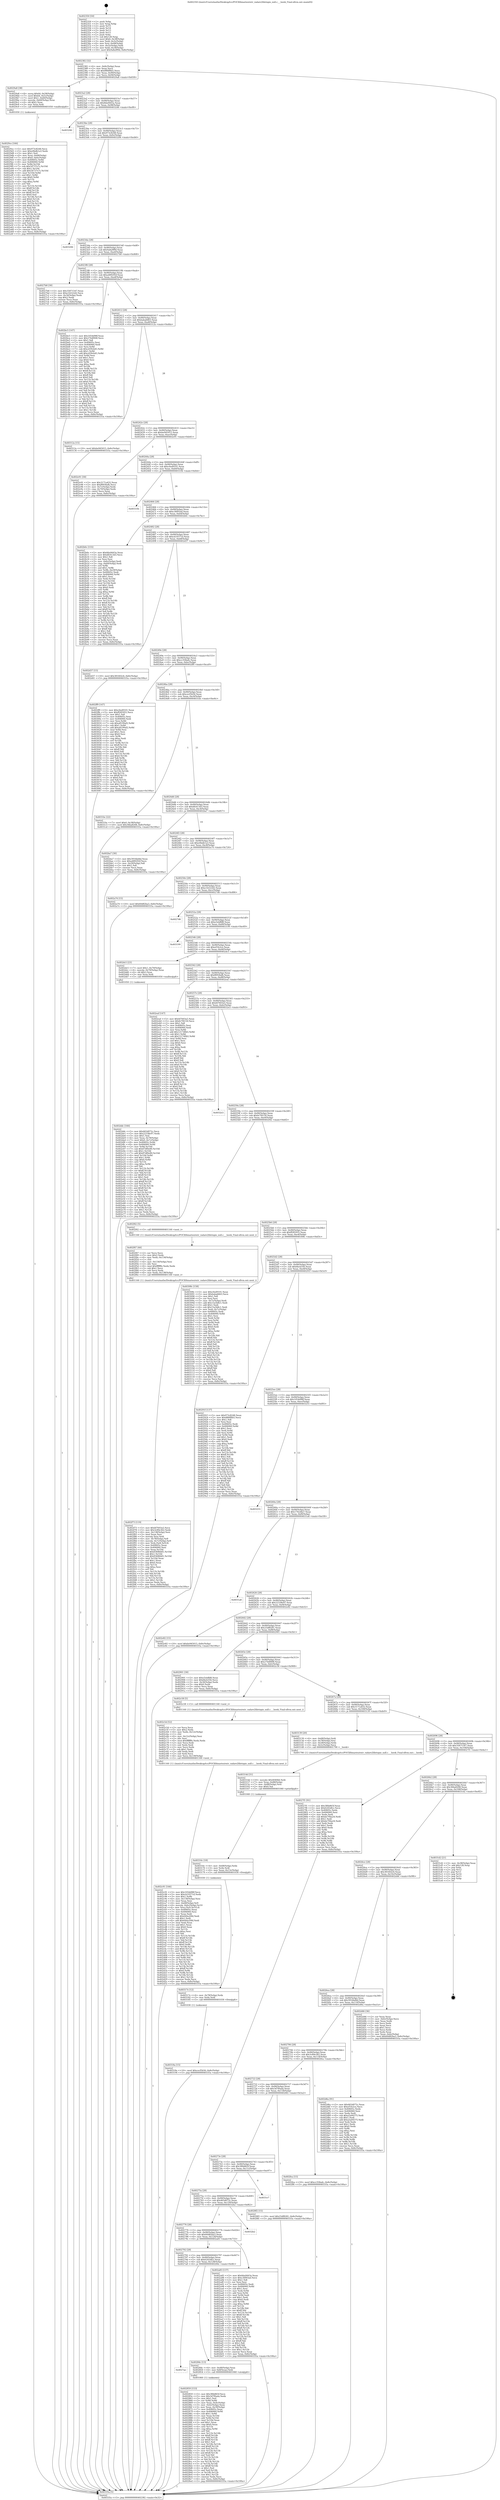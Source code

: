digraph "0x402350" {
  label = "0x402350 (/mnt/c/Users/mathe/Desktop/tcc/POCII/binaries/extr_radare2libriopio_null.c___lseek_Final-ollvm.out::main(0))"
  labelloc = "t"
  node[shape=record]

  Entry [label="",width=0.3,height=0.3,shape=circle,fillcolor=black,style=filled]
  "0x402382" [label="{
     0x402382 [32]\l
     | [instrs]\l
     &nbsp;&nbsp;0x402382 \<+6\>: mov -0x8c(%rbp),%eax\l
     &nbsp;&nbsp;0x402388 \<+2\>: mov %eax,%ecx\l
     &nbsp;&nbsp;0x40238a \<+6\>: sub $0x886ff4b5,%ecx\l
     &nbsp;&nbsp;0x402390 \<+6\>: mov %eax,-0x90(%rbp)\l
     &nbsp;&nbsp;0x402396 \<+6\>: mov %ecx,-0x94(%rbp)\l
     &nbsp;&nbsp;0x40239c \<+6\>: je 00000000004029a8 \<main+0x658\>\l
  }"]
  "0x4029a8" [label="{
     0x4029a8 [38]\l
     | [instrs]\l
     &nbsp;&nbsp;0x4029a8 \<+8\>: movq $0x64,-0x58(%rbp)\l
     &nbsp;&nbsp;0x4029b0 \<+7\>: movl $0x64,-0x5c(%rbp)\l
     &nbsp;&nbsp;0x4029b7 \<+7\>: movl $0x1,-0x60(%rbp)\l
     &nbsp;&nbsp;0x4029be \<+4\>: movslq -0x60(%rbp),%rax\l
     &nbsp;&nbsp;0x4029c2 \<+4\>: shl $0x2,%rax\l
     &nbsp;&nbsp;0x4029c6 \<+3\>: mov %rax,%rdi\l
     &nbsp;&nbsp;0x4029c9 \<+5\>: call 0000000000401050 \<malloc@plt\>\l
     | [calls]\l
     &nbsp;&nbsp;0x401050 \{1\} (unknown)\l
  }"]
  "0x4023a2" [label="{
     0x4023a2 [28]\l
     | [instrs]\l
     &nbsp;&nbsp;0x4023a2 \<+5\>: jmp 00000000004023a7 \<main+0x57\>\l
     &nbsp;&nbsp;0x4023a7 \<+6\>: mov -0x90(%rbp),%eax\l
     &nbsp;&nbsp;0x4023ad \<+5\>: sub $0x8da9443a,%eax\l
     &nbsp;&nbsp;0x4023b2 \<+6\>: mov %eax,-0x98(%rbp)\l
     &nbsp;&nbsp;0x4023b8 \<+6\>: je 0000000000403246 \<main+0xef6\>\l
  }"]
  Exit [label="",width=0.3,height=0.3,shape=circle,fillcolor=black,style=filled,peripheries=2]
  "0x403246" [label="{
     0x403246\l
  }", style=dashed]
  "0x4023be" [label="{
     0x4023be [28]\l
     | [instrs]\l
     &nbsp;&nbsp;0x4023be \<+5\>: jmp 00000000004023c3 \<main+0x73\>\l
     &nbsp;&nbsp;0x4023c3 \<+6\>: mov -0x90(%rbp),%eax\l
     &nbsp;&nbsp;0x4023c9 \<+5\>: sub $0x973c8248,%eax\l
     &nbsp;&nbsp;0x4023ce \<+6\>: mov %eax,-0x9c(%rbp)\l
     &nbsp;&nbsp;0x4023d4 \<+6\>: je 0000000000403206 \<main+0xeb6\>\l
  }"]
  "0x40318a" [label="{
     0x40318a [15]\l
     | [instrs]\l
     &nbsp;&nbsp;0x40318a \<+10\>: movl $0xcecf5b56,-0x8c(%rbp)\l
     &nbsp;&nbsp;0x403194 \<+5\>: jmp 000000000040335a \<main+0x100a\>\l
  }"]
  "0x403206" [label="{
     0x403206\l
  }", style=dashed]
  "0x4023da" [label="{
     0x4023da [28]\l
     | [instrs]\l
     &nbsp;&nbsp;0x4023da \<+5\>: jmp 00000000004023df \<main+0x8f\>\l
     &nbsp;&nbsp;0x4023df \<+6\>: mov -0x90(%rbp),%eax\l
     &nbsp;&nbsp;0x4023e5 \<+5\>: sub $0x9a8a9f9d,%eax\l
     &nbsp;&nbsp;0x4023ea \<+6\>: mov %eax,-0xa0(%rbp)\l
     &nbsp;&nbsp;0x4023f0 \<+6\>: je 00000000004027b8 \<main+0x468\>\l
  }"]
  "0x40317e" [label="{
     0x40317e [12]\l
     | [instrs]\l
     &nbsp;&nbsp;0x40317e \<+4\>: mov -0x78(%rbp),%rdx\l
     &nbsp;&nbsp;0x403182 \<+3\>: mov %rdx,%rdi\l
     &nbsp;&nbsp;0x403185 \<+5\>: call 0000000000401030 \<free@plt\>\l
     | [calls]\l
     &nbsp;&nbsp;0x401030 \{1\} (unknown)\l
  }"]
  "0x4027b8" [label="{
     0x4027b8 [30]\l
     | [instrs]\l
     &nbsp;&nbsp;0x4027b8 \<+5\>: mov $0x35871547,%eax\l
     &nbsp;&nbsp;0x4027bd \<+5\>: mov $0xe1b522d2,%ecx\l
     &nbsp;&nbsp;0x4027c2 \<+3\>: mov -0x34(%rbp),%edx\l
     &nbsp;&nbsp;0x4027c5 \<+3\>: cmp $0x2,%edx\l
     &nbsp;&nbsp;0x4027c8 \<+3\>: cmovne %ecx,%eax\l
     &nbsp;&nbsp;0x4027cb \<+6\>: mov %eax,-0x8c(%rbp)\l
     &nbsp;&nbsp;0x4027d1 \<+5\>: jmp 000000000040335a \<main+0x100a\>\l
  }"]
  "0x4023f6" [label="{
     0x4023f6 [28]\l
     | [instrs]\l
     &nbsp;&nbsp;0x4023f6 \<+5\>: jmp 00000000004023fb \<main+0xab\>\l
     &nbsp;&nbsp;0x4023fb \<+6\>: mov -0x90(%rbp),%eax\l
     &nbsp;&nbsp;0x402401 \<+5\>: sub $0xa489292f,%eax\l
     &nbsp;&nbsp;0x402406 \<+6\>: mov %eax,-0xa4(%rbp)\l
     &nbsp;&nbsp;0x40240c \<+6\>: je 0000000000402bc5 \<main+0x875\>\l
  }"]
  "0x40335a" [label="{
     0x40335a [5]\l
     | [instrs]\l
     &nbsp;&nbsp;0x40335a \<+5\>: jmp 0000000000402382 \<main+0x32\>\l
  }"]
  "0x402350" [label="{
     0x402350 [50]\l
     | [instrs]\l
     &nbsp;&nbsp;0x402350 \<+1\>: push %rbp\l
     &nbsp;&nbsp;0x402351 \<+3\>: mov %rsp,%rbp\l
     &nbsp;&nbsp;0x402354 \<+2\>: push %r15\l
     &nbsp;&nbsp;0x402356 \<+2\>: push %r14\l
     &nbsp;&nbsp;0x402358 \<+2\>: push %r13\l
     &nbsp;&nbsp;0x40235a \<+2\>: push %r12\l
     &nbsp;&nbsp;0x40235c \<+1\>: push %rbx\l
     &nbsp;&nbsp;0x40235d \<+7\>: sub $0x128,%rsp\l
     &nbsp;&nbsp;0x402364 \<+7\>: movl $0x0,-0x38(%rbp)\l
     &nbsp;&nbsp;0x40236b \<+3\>: mov %edi,-0x3c(%rbp)\l
     &nbsp;&nbsp;0x40236e \<+4\>: mov %rsi,-0x48(%rbp)\l
     &nbsp;&nbsp;0x402372 \<+3\>: mov -0x3c(%rbp),%edi\l
     &nbsp;&nbsp;0x402375 \<+3\>: mov %edi,-0x34(%rbp)\l
     &nbsp;&nbsp;0x402378 \<+10\>: movl $0x9a8a9f9d,-0x8c(%rbp)\l
  }"]
  "0x40316c" [label="{
     0x40316c [18]\l
     | [instrs]\l
     &nbsp;&nbsp;0x40316c \<+4\>: mov -0x68(%rbp),%rdx\l
     &nbsp;&nbsp;0x403170 \<+3\>: mov %rdx,%rdi\l
     &nbsp;&nbsp;0x403173 \<+6\>: mov %eax,-0x13c(%rbp)\l
     &nbsp;&nbsp;0x403179 \<+5\>: call 0000000000401030 \<free@plt\>\l
     | [calls]\l
     &nbsp;&nbsp;0x401030 \{1\} (unknown)\l
  }"]
  "0x402bc5" [label="{
     0x402bc5 [147]\l
     | [instrs]\l
     &nbsp;&nbsp;0x402bc5 \<+5\>: mov $0x1054d98f,%eax\l
     &nbsp;&nbsp;0x402bca \<+5\>: mov $0x27b4f008,%ecx\l
     &nbsp;&nbsp;0x402bcf \<+2\>: mov $0x1,%dl\l
     &nbsp;&nbsp;0x402bd1 \<+7\>: mov 0x40605c,%esi\l
     &nbsp;&nbsp;0x402bd8 \<+7\>: mov 0x406060,%edi\l
     &nbsp;&nbsp;0x402bdf \<+3\>: mov %esi,%r8d\l
     &nbsp;&nbsp;0x402be2 \<+7\>: sub $0xcd39cb45,%r8d\l
     &nbsp;&nbsp;0x402be9 \<+4\>: sub $0x1,%r8d\l
     &nbsp;&nbsp;0x402bed \<+7\>: add $0xcd39cb45,%r8d\l
     &nbsp;&nbsp;0x402bf4 \<+4\>: imul %r8d,%esi\l
     &nbsp;&nbsp;0x402bf8 \<+3\>: and $0x1,%esi\l
     &nbsp;&nbsp;0x402bfb \<+3\>: cmp $0x0,%esi\l
     &nbsp;&nbsp;0x402bfe \<+4\>: sete %r9b\l
     &nbsp;&nbsp;0x402c02 \<+3\>: cmp $0xa,%edi\l
     &nbsp;&nbsp;0x402c05 \<+4\>: setl %r10b\l
     &nbsp;&nbsp;0x402c09 \<+3\>: mov %r9b,%r11b\l
     &nbsp;&nbsp;0x402c0c \<+4\>: xor $0xff,%r11b\l
     &nbsp;&nbsp;0x402c10 \<+3\>: mov %r10b,%bl\l
     &nbsp;&nbsp;0x402c13 \<+3\>: xor $0xff,%bl\l
     &nbsp;&nbsp;0x402c16 \<+3\>: xor $0x0,%dl\l
     &nbsp;&nbsp;0x402c19 \<+3\>: mov %r11b,%r14b\l
     &nbsp;&nbsp;0x402c1c \<+4\>: and $0x0,%r14b\l
     &nbsp;&nbsp;0x402c20 \<+3\>: and %dl,%r9b\l
     &nbsp;&nbsp;0x402c23 \<+3\>: mov %bl,%r15b\l
     &nbsp;&nbsp;0x402c26 \<+4\>: and $0x0,%r15b\l
     &nbsp;&nbsp;0x402c2a \<+3\>: and %dl,%r10b\l
     &nbsp;&nbsp;0x402c2d \<+3\>: or %r9b,%r14b\l
     &nbsp;&nbsp;0x402c30 \<+3\>: or %r10b,%r15b\l
     &nbsp;&nbsp;0x402c33 \<+3\>: xor %r15b,%r14b\l
     &nbsp;&nbsp;0x402c36 \<+3\>: or %bl,%r11b\l
     &nbsp;&nbsp;0x402c39 \<+4\>: xor $0xff,%r11b\l
     &nbsp;&nbsp;0x402c3d \<+3\>: or $0x0,%dl\l
     &nbsp;&nbsp;0x402c40 \<+3\>: and %dl,%r11b\l
     &nbsp;&nbsp;0x402c43 \<+3\>: or %r11b,%r14b\l
     &nbsp;&nbsp;0x402c46 \<+4\>: test $0x1,%r14b\l
     &nbsp;&nbsp;0x402c4a \<+3\>: cmovne %ecx,%eax\l
     &nbsp;&nbsp;0x402c4d \<+6\>: mov %eax,-0x8c(%rbp)\l
     &nbsp;&nbsp;0x402c53 \<+5\>: jmp 000000000040335a \<main+0x100a\>\l
  }"]
  "0x402412" [label="{
     0x402412 [28]\l
     | [instrs]\l
     &nbsp;&nbsp;0x402412 \<+5\>: jmp 0000000000402417 \<main+0xc7\>\l
     &nbsp;&nbsp;0x402417 \<+6\>: mov -0x90(%rbp),%eax\l
     &nbsp;&nbsp;0x40241d \<+5\>: sub $0xbaba6663,%eax\l
     &nbsp;&nbsp;0x402422 \<+6\>: mov %eax,-0xa8(%rbp)\l
     &nbsp;&nbsp;0x402428 \<+6\>: je 000000000040312a \<main+0xdda\>\l
  }"]
  "0x40314d" [label="{
     0x40314d [31]\l
     | [instrs]\l
     &nbsp;&nbsp;0x40314d \<+10\>: movabs $0x4040b6,%rdi\l
     &nbsp;&nbsp;0x403157 \<+7\>: mov %rax,-0x88(%rbp)\l
     &nbsp;&nbsp;0x40315e \<+7\>: mov -0x88(%rbp),%rsi\l
     &nbsp;&nbsp;0x403165 \<+2\>: mov $0x0,%al\l
     &nbsp;&nbsp;0x403167 \<+5\>: call 0000000000401040 \<printf@plt\>\l
     | [calls]\l
     &nbsp;&nbsp;0x401040 \{1\} (unknown)\l
  }"]
  "0x40312a" [label="{
     0x40312a [15]\l
     | [instrs]\l
     &nbsp;&nbsp;0x40312a \<+10\>: movl $0xbe945015,-0x8c(%rbp)\l
     &nbsp;&nbsp;0x403134 \<+5\>: jmp 000000000040335a \<main+0x100a\>\l
  }"]
  "0x40242e" [label="{
     0x40242e [28]\l
     | [instrs]\l
     &nbsp;&nbsp;0x40242e \<+5\>: jmp 0000000000402433 \<main+0xe3\>\l
     &nbsp;&nbsp;0x402433 \<+6\>: mov -0x90(%rbp),%eax\l
     &nbsp;&nbsp;0x402439 \<+5\>: sub $0xbe945015,%eax\l
     &nbsp;&nbsp;0x40243e \<+6\>: mov %eax,-0xac(%rbp)\l
     &nbsp;&nbsp;0x402444 \<+6\>: je 0000000000402e91 \<main+0xb41\>\l
  }"]
  "0x402f73" [label="{
     0x402f73 [119]\l
     | [instrs]\l
     &nbsp;&nbsp;0x402f73 \<+5\>: mov $0xfd7603a5,%ecx\l
     &nbsp;&nbsp;0x402f78 \<+5\>: mov $0x3c89e362,%edx\l
     &nbsp;&nbsp;0x402f7d \<+6\>: mov -0x138(%rbp),%esi\l
     &nbsp;&nbsp;0x402f83 \<+3\>: imul %eax,%esi\l
     &nbsp;&nbsp;0x402f86 \<+3\>: movslq %esi,%rdi\l
     &nbsp;&nbsp;0x402f89 \<+4\>: mov -0x78(%rbp),%r8\l
     &nbsp;&nbsp;0x402f8d \<+4\>: movslq -0x7c(%rbp),%r9\l
     &nbsp;&nbsp;0x402f91 \<+4\>: mov %rdi,(%r8,%r9,8)\l
     &nbsp;&nbsp;0x402f95 \<+7\>: mov 0x40605c,%eax\l
     &nbsp;&nbsp;0x402f9c \<+7\>: mov 0x406060,%esi\l
     &nbsp;&nbsp;0x402fa3 \<+3\>: mov %eax,%r10d\l
     &nbsp;&nbsp;0x402fa6 \<+7\>: add $0x83686b81,%r10d\l
     &nbsp;&nbsp;0x402fad \<+4\>: sub $0x1,%r10d\l
     &nbsp;&nbsp;0x402fb1 \<+7\>: sub $0x83686b81,%r10d\l
     &nbsp;&nbsp;0x402fb8 \<+4\>: imul %r10d,%eax\l
     &nbsp;&nbsp;0x402fbc \<+3\>: and $0x1,%eax\l
     &nbsp;&nbsp;0x402fbf \<+3\>: cmp $0x0,%eax\l
     &nbsp;&nbsp;0x402fc2 \<+4\>: sete %r11b\l
     &nbsp;&nbsp;0x402fc6 \<+3\>: cmp $0xa,%esi\l
     &nbsp;&nbsp;0x402fc9 \<+3\>: setl %bl\l
     &nbsp;&nbsp;0x402fcc \<+3\>: mov %r11b,%r14b\l
     &nbsp;&nbsp;0x402fcf \<+3\>: and %bl,%r14b\l
     &nbsp;&nbsp;0x402fd2 \<+3\>: xor %bl,%r11b\l
     &nbsp;&nbsp;0x402fd5 \<+3\>: or %r11b,%r14b\l
     &nbsp;&nbsp;0x402fd8 \<+4\>: test $0x1,%r14b\l
     &nbsp;&nbsp;0x402fdc \<+3\>: cmovne %edx,%ecx\l
     &nbsp;&nbsp;0x402fdf \<+6\>: mov %ecx,-0x8c(%rbp)\l
     &nbsp;&nbsp;0x402fe5 \<+5\>: jmp 000000000040335a \<main+0x100a\>\l
  }"]
  "0x402e91" [label="{
     0x402e91 [30]\l
     | [instrs]\l
     &nbsp;&nbsp;0x402e91 \<+5\>: mov $0x3171a432,%eax\l
     &nbsp;&nbsp;0x402e96 \<+5\>: mov $0xf8958afb,%ecx\l
     &nbsp;&nbsp;0x402e9b \<+3\>: mov -0x7c(%rbp),%edx\l
     &nbsp;&nbsp;0x402e9e \<+3\>: cmp -0x70(%rbp),%edx\l
     &nbsp;&nbsp;0x402ea1 \<+3\>: cmovl %ecx,%eax\l
     &nbsp;&nbsp;0x402ea4 \<+6\>: mov %eax,-0x8c(%rbp)\l
     &nbsp;&nbsp;0x402eaa \<+5\>: jmp 000000000040335a \<main+0x100a\>\l
  }"]
  "0x40244a" [label="{
     0x40244a [28]\l
     | [instrs]\l
     &nbsp;&nbsp;0x40244a \<+5\>: jmp 000000000040244f \<main+0xff\>\l
     &nbsp;&nbsp;0x40244f \<+6\>: mov -0x90(%rbp),%eax\l
     &nbsp;&nbsp;0x402455 \<+5\>: sub $0xc0ed9101,%eax\l
     &nbsp;&nbsp;0x40245a \<+6\>: mov %eax,-0xb0(%rbp)\l
     &nbsp;&nbsp;0x402460 \<+6\>: je 000000000040333b \<main+0xfeb\>\l
  }"]
  "0x402f47" [label="{
     0x402f47 [44]\l
     | [instrs]\l
     &nbsp;&nbsp;0x402f47 \<+2\>: xor %ecx,%ecx\l
     &nbsp;&nbsp;0x402f49 \<+5\>: mov $0x2,%edx\l
     &nbsp;&nbsp;0x402f4e \<+6\>: mov %edx,-0x134(%rbp)\l
     &nbsp;&nbsp;0x402f54 \<+1\>: cltd\l
     &nbsp;&nbsp;0x402f55 \<+6\>: mov -0x134(%rbp),%esi\l
     &nbsp;&nbsp;0x402f5b \<+2\>: idiv %esi\l
     &nbsp;&nbsp;0x402f5d \<+6\>: imul $0xfffffffe,%edx,%edx\l
     &nbsp;&nbsp;0x402f63 \<+3\>: sub $0x1,%ecx\l
     &nbsp;&nbsp;0x402f66 \<+2\>: sub %ecx,%edx\l
     &nbsp;&nbsp;0x402f68 \<+6\>: mov %edx,-0x138(%rbp)\l
     &nbsp;&nbsp;0x402f6e \<+5\>: call 0000000000401160 \<next_i\>\l
     | [calls]\l
     &nbsp;&nbsp;0x401160 \{1\} (/mnt/c/Users/mathe/Desktop/tcc/POCII/binaries/extr_radare2libriopio_null.c___lseek_Final-ollvm.out::next_i)\l
  }"]
  "0x40333b" [label="{
     0x40333b\l
  }", style=dashed]
  "0x402466" [label="{
     0x402466 [28]\l
     | [instrs]\l
     &nbsp;&nbsp;0x402466 \<+5\>: jmp 000000000040246b \<main+0x11b\>\l
     &nbsp;&nbsp;0x40246b \<+6\>: mov -0x90(%rbp),%eax\l
     &nbsp;&nbsp;0x402471 \<+5\>: sub $0xc36f93ad,%eax\l
     &nbsp;&nbsp;0x402476 \<+6\>: mov %eax,-0xb4(%rbp)\l
     &nbsp;&nbsp;0x40247c \<+6\>: je 0000000000402b0c \<main+0x7bc\>\l
  }"]
  "0x402ddc" [label="{
     0x402ddc [166]\l
     | [instrs]\l
     &nbsp;&nbsp;0x402ddc \<+5\>: mov $0x465d072c,%ecx\l
     &nbsp;&nbsp;0x402de1 \<+5\>: mov $0x22338e97,%edx\l
     &nbsp;&nbsp;0x402de6 \<+3\>: mov $0x1,%sil\l
     &nbsp;&nbsp;0x402de9 \<+4\>: mov %rax,-0x78(%rbp)\l
     &nbsp;&nbsp;0x402ded \<+7\>: movl $0x0,-0x7c(%rbp)\l
     &nbsp;&nbsp;0x402df4 \<+8\>: mov 0x40605c,%r8d\l
     &nbsp;&nbsp;0x402dfc \<+8\>: mov 0x406060,%r9d\l
     &nbsp;&nbsp;0x402e04 \<+3\>: mov %r8d,%r10d\l
     &nbsp;&nbsp;0x402e07 \<+7\>: sub $0x87df0e89,%r10d\l
     &nbsp;&nbsp;0x402e0e \<+4\>: sub $0x1,%r10d\l
     &nbsp;&nbsp;0x402e12 \<+7\>: add $0x87df0e89,%r10d\l
     &nbsp;&nbsp;0x402e19 \<+4\>: imul %r10d,%r8d\l
     &nbsp;&nbsp;0x402e1d \<+4\>: and $0x1,%r8d\l
     &nbsp;&nbsp;0x402e21 \<+4\>: cmp $0x0,%r8d\l
     &nbsp;&nbsp;0x402e25 \<+4\>: sete %r11b\l
     &nbsp;&nbsp;0x402e29 \<+4\>: cmp $0xa,%r9d\l
     &nbsp;&nbsp;0x402e2d \<+3\>: setl %bl\l
     &nbsp;&nbsp;0x402e30 \<+3\>: mov %r11b,%r14b\l
     &nbsp;&nbsp;0x402e33 \<+4\>: xor $0xff,%r14b\l
     &nbsp;&nbsp;0x402e37 \<+3\>: mov %bl,%r15b\l
     &nbsp;&nbsp;0x402e3a \<+4\>: xor $0xff,%r15b\l
     &nbsp;&nbsp;0x402e3e \<+4\>: xor $0x1,%sil\l
     &nbsp;&nbsp;0x402e42 \<+3\>: mov %r14b,%r12b\l
     &nbsp;&nbsp;0x402e45 \<+4\>: and $0xff,%r12b\l
     &nbsp;&nbsp;0x402e49 \<+3\>: and %sil,%r11b\l
     &nbsp;&nbsp;0x402e4c \<+3\>: mov %r15b,%r13b\l
     &nbsp;&nbsp;0x402e4f \<+4\>: and $0xff,%r13b\l
     &nbsp;&nbsp;0x402e53 \<+3\>: and %sil,%bl\l
     &nbsp;&nbsp;0x402e56 \<+3\>: or %r11b,%r12b\l
     &nbsp;&nbsp;0x402e59 \<+3\>: or %bl,%r13b\l
     &nbsp;&nbsp;0x402e5c \<+3\>: xor %r13b,%r12b\l
     &nbsp;&nbsp;0x402e5f \<+3\>: or %r15b,%r14b\l
     &nbsp;&nbsp;0x402e62 \<+4\>: xor $0xff,%r14b\l
     &nbsp;&nbsp;0x402e66 \<+4\>: or $0x1,%sil\l
     &nbsp;&nbsp;0x402e6a \<+3\>: and %sil,%r14b\l
     &nbsp;&nbsp;0x402e6d \<+3\>: or %r14b,%r12b\l
     &nbsp;&nbsp;0x402e70 \<+4\>: test $0x1,%r12b\l
     &nbsp;&nbsp;0x402e74 \<+3\>: cmovne %edx,%ecx\l
     &nbsp;&nbsp;0x402e77 \<+6\>: mov %ecx,-0x8c(%rbp)\l
     &nbsp;&nbsp;0x402e7d \<+5\>: jmp 000000000040335a \<main+0x100a\>\l
  }"]
  "0x402b0c" [label="{
     0x402b0c [155]\l
     | [instrs]\l
     &nbsp;&nbsp;0x402b0c \<+5\>: mov $0x8da9443a,%eax\l
     &nbsp;&nbsp;0x402b11 \<+5\>: mov $0xdfc613d3,%ecx\l
     &nbsp;&nbsp;0x402b16 \<+2\>: mov $0x1,%dl\l
     &nbsp;&nbsp;0x402b18 \<+2\>: xor %esi,%esi\l
     &nbsp;&nbsp;0x402b1a \<+3\>: mov -0x6c(%rbp),%edi\l
     &nbsp;&nbsp;0x402b1d \<+3\>: cmp -0x60(%rbp),%edi\l
     &nbsp;&nbsp;0x402b20 \<+4\>: setl %r8b\l
     &nbsp;&nbsp;0x402b24 \<+4\>: and $0x1,%r8b\l
     &nbsp;&nbsp;0x402b28 \<+4\>: mov %r8b,-0x29(%rbp)\l
     &nbsp;&nbsp;0x402b2c \<+7\>: mov 0x40605c,%edi\l
     &nbsp;&nbsp;0x402b33 \<+8\>: mov 0x406060,%r9d\l
     &nbsp;&nbsp;0x402b3b \<+3\>: sub $0x1,%esi\l
     &nbsp;&nbsp;0x402b3e \<+3\>: mov %edi,%r10d\l
     &nbsp;&nbsp;0x402b41 \<+3\>: add %esi,%r10d\l
     &nbsp;&nbsp;0x402b44 \<+4\>: imul %r10d,%edi\l
     &nbsp;&nbsp;0x402b48 \<+3\>: and $0x1,%edi\l
     &nbsp;&nbsp;0x402b4b \<+3\>: cmp $0x0,%edi\l
     &nbsp;&nbsp;0x402b4e \<+4\>: sete %r8b\l
     &nbsp;&nbsp;0x402b52 \<+4\>: cmp $0xa,%r9d\l
     &nbsp;&nbsp;0x402b56 \<+4\>: setl %r11b\l
     &nbsp;&nbsp;0x402b5a \<+3\>: mov %r8b,%bl\l
     &nbsp;&nbsp;0x402b5d \<+3\>: xor $0xff,%bl\l
     &nbsp;&nbsp;0x402b60 \<+3\>: mov %r11b,%r14b\l
     &nbsp;&nbsp;0x402b63 \<+4\>: xor $0xff,%r14b\l
     &nbsp;&nbsp;0x402b67 \<+3\>: xor $0x1,%dl\l
     &nbsp;&nbsp;0x402b6a \<+3\>: mov %bl,%r15b\l
     &nbsp;&nbsp;0x402b6d \<+4\>: and $0xff,%r15b\l
     &nbsp;&nbsp;0x402b71 \<+3\>: and %dl,%r8b\l
     &nbsp;&nbsp;0x402b74 \<+3\>: mov %r14b,%r12b\l
     &nbsp;&nbsp;0x402b77 \<+4\>: and $0xff,%r12b\l
     &nbsp;&nbsp;0x402b7b \<+3\>: and %dl,%r11b\l
     &nbsp;&nbsp;0x402b7e \<+3\>: or %r8b,%r15b\l
     &nbsp;&nbsp;0x402b81 \<+3\>: or %r11b,%r12b\l
     &nbsp;&nbsp;0x402b84 \<+3\>: xor %r12b,%r15b\l
     &nbsp;&nbsp;0x402b87 \<+3\>: or %r14b,%bl\l
     &nbsp;&nbsp;0x402b8a \<+3\>: xor $0xff,%bl\l
     &nbsp;&nbsp;0x402b8d \<+3\>: or $0x1,%dl\l
     &nbsp;&nbsp;0x402b90 \<+2\>: and %dl,%bl\l
     &nbsp;&nbsp;0x402b92 \<+3\>: or %bl,%r15b\l
     &nbsp;&nbsp;0x402b95 \<+4\>: test $0x1,%r15b\l
     &nbsp;&nbsp;0x402b99 \<+3\>: cmovne %ecx,%eax\l
     &nbsp;&nbsp;0x402b9c \<+6\>: mov %eax,-0x8c(%rbp)\l
     &nbsp;&nbsp;0x402ba2 \<+5\>: jmp 000000000040335a \<main+0x100a\>\l
  }"]
  "0x402482" [label="{
     0x402482 [28]\l
     | [instrs]\l
     &nbsp;&nbsp;0x402482 \<+5\>: jmp 0000000000402487 \<main+0x137\>\l
     &nbsp;&nbsp;0x402487 \<+6\>: mov -0x90(%rbp),%eax\l
     &nbsp;&nbsp;0x40248d \<+5\>: sub $0xcb19371d,%eax\l
     &nbsp;&nbsp;0x402492 \<+6\>: mov %eax,-0xb8(%rbp)\l
     &nbsp;&nbsp;0x402498 \<+6\>: je 0000000000402d37 \<main+0x9e7\>\l
  }"]
  "0x402c91" [label="{
     0x402c91 [166]\l
     | [instrs]\l
     &nbsp;&nbsp;0x402c91 \<+5\>: mov $0x1054d98f,%ecx\l
     &nbsp;&nbsp;0x402c96 \<+5\>: mov $0xcb19371d,%edx\l
     &nbsp;&nbsp;0x402c9b \<+3\>: mov $0x1,%r8b\l
     &nbsp;&nbsp;0x402c9e \<+6\>: mov -0x130(%rbp),%esi\l
     &nbsp;&nbsp;0x402ca4 \<+3\>: imul %eax,%esi\l
     &nbsp;&nbsp;0x402ca7 \<+4\>: mov -0x68(%rbp),%r9\l
     &nbsp;&nbsp;0x402cab \<+4\>: movslq -0x6c(%rbp),%r10\l
     &nbsp;&nbsp;0x402caf \<+4\>: mov %esi,(%r9,%r10,4)\l
     &nbsp;&nbsp;0x402cb3 \<+7\>: mov 0x40605c,%eax\l
     &nbsp;&nbsp;0x402cba \<+7\>: mov 0x406060,%esi\l
     &nbsp;&nbsp;0x402cc1 \<+2\>: mov %eax,%edi\l
     &nbsp;&nbsp;0x402cc3 \<+6\>: sub $0x644a20fd,%edi\l
     &nbsp;&nbsp;0x402cc9 \<+3\>: sub $0x1,%edi\l
     &nbsp;&nbsp;0x402ccc \<+6\>: add $0x644a20fd,%edi\l
     &nbsp;&nbsp;0x402cd2 \<+3\>: imul %edi,%eax\l
     &nbsp;&nbsp;0x402cd5 \<+3\>: and $0x1,%eax\l
     &nbsp;&nbsp;0x402cd8 \<+3\>: cmp $0x0,%eax\l
     &nbsp;&nbsp;0x402cdb \<+4\>: sete %r11b\l
     &nbsp;&nbsp;0x402cdf \<+3\>: cmp $0xa,%esi\l
     &nbsp;&nbsp;0x402ce2 \<+3\>: setl %bl\l
     &nbsp;&nbsp;0x402ce5 \<+3\>: mov %r11b,%r14b\l
     &nbsp;&nbsp;0x402ce8 \<+4\>: xor $0xff,%r14b\l
     &nbsp;&nbsp;0x402cec \<+3\>: mov %bl,%r15b\l
     &nbsp;&nbsp;0x402cef \<+4\>: xor $0xff,%r15b\l
     &nbsp;&nbsp;0x402cf3 \<+4\>: xor $0x0,%r8b\l
     &nbsp;&nbsp;0x402cf7 \<+3\>: mov %r14b,%r12b\l
     &nbsp;&nbsp;0x402cfa \<+4\>: and $0x0,%r12b\l
     &nbsp;&nbsp;0x402cfe \<+3\>: and %r8b,%r11b\l
     &nbsp;&nbsp;0x402d01 \<+3\>: mov %r15b,%r13b\l
     &nbsp;&nbsp;0x402d04 \<+4\>: and $0x0,%r13b\l
     &nbsp;&nbsp;0x402d08 \<+3\>: and %r8b,%bl\l
     &nbsp;&nbsp;0x402d0b \<+3\>: or %r11b,%r12b\l
     &nbsp;&nbsp;0x402d0e \<+3\>: or %bl,%r13b\l
     &nbsp;&nbsp;0x402d11 \<+3\>: xor %r13b,%r12b\l
     &nbsp;&nbsp;0x402d14 \<+3\>: or %r15b,%r14b\l
     &nbsp;&nbsp;0x402d17 \<+4\>: xor $0xff,%r14b\l
     &nbsp;&nbsp;0x402d1b \<+4\>: or $0x0,%r8b\l
     &nbsp;&nbsp;0x402d1f \<+3\>: and %r8b,%r14b\l
     &nbsp;&nbsp;0x402d22 \<+3\>: or %r14b,%r12b\l
     &nbsp;&nbsp;0x402d25 \<+4\>: test $0x1,%r12b\l
     &nbsp;&nbsp;0x402d29 \<+3\>: cmovne %edx,%ecx\l
     &nbsp;&nbsp;0x402d2c \<+6\>: mov %ecx,-0x8c(%rbp)\l
     &nbsp;&nbsp;0x402d32 \<+5\>: jmp 000000000040335a \<main+0x100a\>\l
  }"]
  "0x402d37" [label="{
     0x402d37 [15]\l
     | [instrs]\l
     &nbsp;&nbsp;0x402d37 \<+10\>: movl $0x381602c6,-0x8c(%rbp)\l
     &nbsp;&nbsp;0x402d41 \<+5\>: jmp 000000000040335a \<main+0x100a\>\l
  }"]
  "0x40249e" [label="{
     0x40249e [28]\l
     | [instrs]\l
     &nbsp;&nbsp;0x40249e \<+5\>: jmp 00000000004024a3 \<main+0x153\>\l
     &nbsp;&nbsp;0x4024a3 \<+6\>: mov -0x90(%rbp),%eax\l
     &nbsp;&nbsp;0x4024a9 \<+5\>: sub $0xcc358adc,%eax\l
     &nbsp;&nbsp;0x4024ae \<+6\>: mov %eax,-0xbc(%rbp)\l
     &nbsp;&nbsp;0x4024b4 \<+6\>: je 0000000000402ff9 \<main+0xca9\>\l
  }"]
  "0x402c5d" [label="{
     0x402c5d [52]\l
     | [instrs]\l
     &nbsp;&nbsp;0x402c5d \<+2\>: xor %ecx,%ecx\l
     &nbsp;&nbsp;0x402c5f \<+5\>: mov $0x2,%edx\l
     &nbsp;&nbsp;0x402c64 \<+6\>: mov %edx,-0x12c(%rbp)\l
     &nbsp;&nbsp;0x402c6a \<+1\>: cltd\l
     &nbsp;&nbsp;0x402c6b \<+6\>: mov -0x12c(%rbp),%esi\l
     &nbsp;&nbsp;0x402c71 \<+2\>: idiv %esi\l
     &nbsp;&nbsp;0x402c73 \<+6\>: imul $0xfffffffe,%edx,%edx\l
     &nbsp;&nbsp;0x402c79 \<+2\>: mov %ecx,%edi\l
     &nbsp;&nbsp;0x402c7b \<+2\>: sub %edx,%edi\l
     &nbsp;&nbsp;0x402c7d \<+2\>: mov %ecx,%edx\l
     &nbsp;&nbsp;0x402c7f \<+3\>: sub $0x1,%edx\l
     &nbsp;&nbsp;0x402c82 \<+2\>: add %edx,%edi\l
     &nbsp;&nbsp;0x402c84 \<+2\>: sub %edi,%ecx\l
     &nbsp;&nbsp;0x402c86 \<+6\>: mov %ecx,-0x130(%rbp)\l
     &nbsp;&nbsp;0x402c8c \<+5\>: call 0000000000401160 \<next_i\>\l
     | [calls]\l
     &nbsp;&nbsp;0x401160 \{1\} (/mnt/c/Users/mathe/Desktop/tcc/POCII/binaries/extr_radare2libriopio_null.c___lseek_Final-ollvm.out::next_i)\l
  }"]
  "0x402ff9" [label="{
     0x402ff9 [147]\l
     | [instrs]\l
     &nbsp;&nbsp;0x402ff9 \<+5\>: mov $0xc0ed9101,%eax\l
     &nbsp;&nbsp;0x402ffe \<+5\>: mov $0xff285955,%ecx\l
     &nbsp;&nbsp;0x403003 \<+2\>: mov $0x1,%dl\l
     &nbsp;&nbsp;0x403005 \<+7\>: mov 0x40605c,%esi\l
     &nbsp;&nbsp;0x40300c \<+7\>: mov 0x406060,%edi\l
     &nbsp;&nbsp;0x403013 \<+3\>: mov %esi,%r8d\l
     &nbsp;&nbsp;0x403016 \<+7\>: sub $0xa8199af2,%r8d\l
     &nbsp;&nbsp;0x40301d \<+4\>: sub $0x1,%r8d\l
     &nbsp;&nbsp;0x403021 \<+7\>: add $0xa8199af2,%r8d\l
     &nbsp;&nbsp;0x403028 \<+4\>: imul %r8d,%esi\l
     &nbsp;&nbsp;0x40302c \<+3\>: and $0x1,%esi\l
     &nbsp;&nbsp;0x40302f \<+3\>: cmp $0x0,%esi\l
     &nbsp;&nbsp;0x403032 \<+4\>: sete %r9b\l
     &nbsp;&nbsp;0x403036 \<+3\>: cmp $0xa,%edi\l
     &nbsp;&nbsp;0x403039 \<+4\>: setl %r10b\l
     &nbsp;&nbsp;0x40303d \<+3\>: mov %r9b,%r11b\l
     &nbsp;&nbsp;0x403040 \<+4\>: xor $0xff,%r11b\l
     &nbsp;&nbsp;0x403044 \<+3\>: mov %r10b,%bl\l
     &nbsp;&nbsp;0x403047 \<+3\>: xor $0xff,%bl\l
     &nbsp;&nbsp;0x40304a \<+3\>: xor $0x0,%dl\l
     &nbsp;&nbsp;0x40304d \<+3\>: mov %r11b,%r14b\l
     &nbsp;&nbsp;0x403050 \<+4\>: and $0x0,%r14b\l
     &nbsp;&nbsp;0x403054 \<+3\>: and %dl,%r9b\l
     &nbsp;&nbsp;0x403057 \<+3\>: mov %bl,%r15b\l
     &nbsp;&nbsp;0x40305a \<+4\>: and $0x0,%r15b\l
     &nbsp;&nbsp;0x40305e \<+3\>: and %dl,%r10b\l
     &nbsp;&nbsp;0x403061 \<+3\>: or %r9b,%r14b\l
     &nbsp;&nbsp;0x403064 \<+3\>: or %r10b,%r15b\l
     &nbsp;&nbsp;0x403067 \<+3\>: xor %r15b,%r14b\l
     &nbsp;&nbsp;0x40306a \<+3\>: or %bl,%r11b\l
     &nbsp;&nbsp;0x40306d \<+4\>: xor $0xff,%r11b\l
     &nbsp;&nbsp;0x403071 \<+3\>: or $0x0,%dl\l
     &nbsp;&nbsp;0x403074 \<+3\>: and %dl,%r11b\l
     &nbsp;&nbsp;0x403077 \<+3\>: or %r11b,%r14b\l
     &nbsp;&nbsp;0x40307a \<+4\>: test $0x1,%r14b\l
     &nbsp;&nbsp;0x40307e \<+3\>: cmovne %ecx,%eax\l
     &nbsp;&nbsp;0x403081 \<+6\>: mov %eax,-0x8c(%rbp)\l
     &nbsp;&nbsp;0x403087 \<+5\>: jmp 000000000040335a \<main+0x100a\>\l
  }"]
  "0x4024ba" [label="{
     0x4024ba [28]\l
     | [instrs]\l
     &nbsp;&nbsp;0x4024ba \<+5\>: jmp 00000000004024bf \<main+0x16f\>\l
     &nbsp;&nbsp;0x4024bf \<+6\>: mov -0x90(%rbp),%eax\l
     &nbsp;&nbsp;0x4024c5 \<+5\>: sub $0xcecf5b56,%eax\l
     &nbsp;&nbsp;0x4024ca \<+6\>: mov %eax,-0xc0(%rbp)\l
     &nbsp;&nbsp;0x4024d0 \<+6\>: je 00000000004031bc \<main+0xe6c\>\l
  }"]
  "0x4029ce" [label="{
     0x4029ce [166]\l
     | [instrs]\l
     &nbsp;&nbsp;0x4029ce \<+5\>: mov $0x973c8248,%ecx\l
     &nbsp;&nbsp;0x4029d3 \<+5\>: mov $0xe0bdb1a3,%edx\l
     &nbsp;&nbsp;0x4029d8 \<+3\>: mov $0x1,%sil\l
     &nbsp;&nbsp;0x4029db \<+4\>: mov %rax,-0x68(%rbp)\l
     &nbsp;&nbsp;0x4029df \<+7\>: movl $0x0,-0x6c(%rbp)\l
     &nbsp;&nbsp;0x4029e6 \<+8\>: mov 0x40605c,%r8d\l
     &nbsp;&nbsp;0x4029ee \<+8\>: mov 0x406060,%r9d\l
     &nbsp;&nbsp;0x4029f6 \<+3\>: mov %r8d,%r10d\l
     &nbsp;&nbsp;0x4029f9 \<+7\>: sub $0x54737e7c,%r10d\l
     &nbsp;&nbsp;0x402a00 \<+4\>: sub $0x1,%r10d\l
     &nbsp;&nbsp;0x402a04 \<+7\>: add $0x54737e7c,%r10d\l
     &nbsp;&nbsp;0x402a0b \<+4\>: imul %r10d,%r8d\l
     &nbsp;&nbsp;0x402a0f \<+4\>: and $0x1,%r8d\l
     &nbsp;&nbsp;0x402a13 \<+4\>: cmp $0x0,%r8d\l
     &nbsp;&nbsp;0x402a17 \<+4\>: sete %r11b\l
     &nbsp;&nbsp;0x402a1b \<+4\>: cmp $0xa,%r9d\l
     &nbsp;&nbsp;0x402a1f \<+3\>: setl %bl\l
     &nbsp;&nbsp;0x402a22 \<+3\>: mov %r11b,%r14b\l
     &nbsp;&nbsp;0x402a25 \<+4\>: xor $0xff,%r14b\l
     &nbsp;&nbsp;0x402a29 \<+3\>: mov %bl,%r15b\l
     &nbsp;&nbsp;0x402a2c \<+4\>: xor $0xff,%r15b\l
     &nbsp;&nbsp;0x402a30 \<+4\>: xor $0x0,%sil\l
     &nbsp;&nbsp;0x402a34 \<+3\>: mov %r14b,%r12b\l
     &nbsp;&nbsp;0x402a37 \<+4\>: and $0x0,%r12b\l
     &nbsp;&nbsp;0x402a3b \<+3\>: and %sil,%r11b\l
     &nbsp;&nbsp;0x402a3e \<+3\>: mov %r15b,%r13b\l
     &nbsp;&nbsp;0x402a41 \<+4\>: and $0x0,%r13b\l
     &nbsp;&nbsp;0x402a45 \<+3\>: and %sil,%bl\l
     &nbsp;&nbsp;0x402a48 \<+3\>: or %r11b,%r12b\l
     &nbsp;&nbsp;0x402a4b \<+3\>: or %bl,%r13b\l
     &nbsp;&nbsp;0x402a4e \<+3\>: xor %r13b,%r12b\l
     &nbsp;&nbsp;0x402a51 \<+3\>: or %r15b,%r14b\l
     &nbsp;&nbsp;0x402a54 \<+4\>: xor $0xff,%r14b\l
     &nbsp;&nbsp;0x402a58 \<+4\>: or $0x0,%sil\l
     &nbsp;&nbsp;0x402a5c \<+3\>: and %sil,%r14b\l
     &nbsp;&nbsp;0x402a5f \<+3\>: or %r14b,%r12b\l
     &nbsp;&nbsp;0x402a62 \<+4\>: test $0x1,%r12b\l
     &nbsp;&nbsp;0x402a66 \<+3\>: cmovne %edx,%ecx\l
     &nbsp;&nbsp;0x402a69 \<+6\>: mov %ecx,-0x8c(%rbp)\l
     &nbsp;&nbsp;0x402a6f \<+5\>: jmp 000000000040335a \<main+0x100a\>\l
  }"]
  "0x4031bc" [label="{
     0x4031bc [22]\l
     | [instrs]\l
     &nbsp;&nbsp;0x4031bc \<+7\>: movl $0x0,-0x38(%rbp)\l
     &nbsp;&nbsp;0x4031c3 \<+10\>: movl $0x36ba8208,-0x8c(%rbp)\l
     &nbsp;&nbsp;0x4031cd \<+5\>: jmp 000000000040335a \<main+0x100a\>\l
  }"]
  "0x4024d6" [label="{
     0x4024d6 [28]\l
     | [instrs]\l
     &nbsp;&nbsp;0x4024d6 \<+5\>: jmp 00000000004024db \<main+0x18b\>\l
     &nbsp;&nbsp;0x4024db \<+6\>: mov -0x90(%rbp),%eax\l
     &nbsp;&nbsp;0x4024e1 \<+5\>: sub $0xdfc613d3,%eax\l
     &nbsp;&nbsp;0x4024e6 \<+6\>: mov %eax,-0xc4(%rbp)\l
     &nbsp;&nbsp;0x4024ec \<+6\>: je 0000000000402ba7 \<main+0x857\>\l
  }"]
  "0x402859" [label="{
     0x402859 [153]\l
     | [instrs]\l
     &nbsp;&nbsp;0x402859 \<+5\>: mov $0x3f6b865f,%ecx\l
     &nbsp;&nbsp;0x40285e \<+5\>: mov $0x3d7f0ada,%edx\l
     &nbsp;&nbsp;0x402863 \<+3\>: mov $0x1,%sil\l
     &nbsp;&nbsp;0x402866 \<+3\>: xor %r8d,%r8d\l
     &nbsp;&nbsp;0x402869 \<+3\>: mov %eax,-0x4c(%rbp)\l
     &nbsp;&nbsp;0x40286c \<+3\>: mov -0x4c(%rbp),%eax\l
     &nbsp;&nbsp;0x40286f \<+3\>: mov %eax,-0x30(%rbp)\l
     &nbsp;&nbsp;0x402872 \<+7\>: mov 0x40605c,%eax\l
     &nbsp;&nbsp;0x402879 \<+8\>: mov 0x406060,%r9d\l
     &nbsp;&nbsp;0x402881 \<+4\>: sub $0x1,%r8d\l
     &nbsp;&nbsp;0x402885 \<+3\>: mov %eax,%r10d\l
     &nbsp;&nbsp;0x402888 \<+3\>: add %r8d,%r10d\l
     &nbsp;&nbsp;0x40288b \<+4\>: imul %r10d,%eax\l
     &nbsp;&nbsp;0x40288f \<+3\>: and $0x1,%eax\l
     &nbsp;&nbsp;0x402892 \<+3\>: cmp $0x0,%eax\l
     &nbsp;&nbsp;0x402895 \<+4\>: sete %r11b\l
     &nbsp;&nbsp;0x402899 \<+4\>: cmp $0xa,%r9d\l
     &nbsp;&nbsp;0x40289d \<+3\>: setl %bl\l
     &nbsp;&nbsp;0x4028a0 \<+3\>: mov %r11b,%r14b\l
     &nbsp;&nbsp;0x4028a3 \<+4\>: xor $0xff,%r14b\l
     &nbsp;&nbsp;0x4028a7 \<+3\>: mov %bl,%r15b\l
     &nbsp;&nbsp;0x4028aa \<+4\>: xor $0xff,%r15b\l
     &nbsp;&nbsp;0x4028ae \<+4\>: xor $0x1,%sil\l
     &nbsp;&nbsp;0x4028b2 \<+3\>: mov %r14b,%r12b\l
     &nbsp;&nbsp;0x4028b5 \<+4\>: and $0xff,%r12b\l
     &nbsp;&nbsp;0x4028b9 \<+3\>: and %sil,%r11b\l
     &nbsp;&nbsp;0x4028bc \<+3\>: mov %r15b,%r13b\l
     &nbsp;&nbsp;0x4028bf \<+4\>: and $0xff,%r13b\l
     &nbsp;&nbsp;0x4028c3 \<+3\>: and %sil,%bl\l
     &nbsp;&nbsp;0x4028c6 \<+3\>: or %r11b,%r12b\l
     &nbsp;&nbsp;0x4028c9 \<+3\>: or %bl,%r13b\l
     &nbsp;&nbsp;0x4028cc \<+3\>: xor %r13b,%r12b\l
     &nbsp;&nbsp;0x4028cf \<+3\>: or %r15b,%r14b\l
     &nbsp;&nbsp;0x4028d2 \<+4\>: xor $0xff,%r14b\l
     &nbsp;&nbsp;0x4028d6 \<+4\>: or $0x1,%sil\l
     &nbsp;&nbsp;0x4028da \<+3\>: and %sil,%r14b\l
     &nbsp;&nbsp;0x4028dd \<+3\>: or %r14b,%r12b\l
     &nbsp;&nbsp;0x4028e0 \<+4\>: test $0x1,%r12b\l
     &nbsp;&nbsp;0x4028e4 \<+3\>: cmovne %edx,%ecx\l
     &nbsp;&nbsp;0x4028e7 \<+6\>: mov %ecx,-0x8c(%rbp)\l
     &nbsp;&nbsp;0x4028ed \<+5\>: jmp 000000000040335a \<main+0x100a\>\l
  }"]
  "0x402ba7" [label="{
     0x402ba7 [30]\l
     | [instrs]\l
     &nbsp;&nbsp;0x402ba7 \<+5\>: mov $0x3916bd4d,%eax\l
     &nbsp;&nbsp;0x402bac \<+5\>: mov $0xa489292f,%ecx\l
     &nbsp;&nbsp;0x402bb1 \<+3\>: mov -0x29(%rbp),%dl\l
     &nbsp;&nbsp;0x402bb4 \<+3\>: test $0x1,%dl\l
     &nbsp;&nbsp;0x402bb7 \<+3\>: cmovne %ecx,%eax\l
     &nbsp;&nbsp;0x402bba \<+6\>: mov %eax,-0x8c(%rbp)\l
     &nbsp;&nbsp;0x402bc0 \<+5\>: jmp 000000000040335a \<main+0x100a\>\l
  }"]
  "0x4024f2" [label="{
     0x4024f2 [28]\l
     | [instrs]\l
     &nbsp;&nbsp;0x4024f2 \<+5\>: jmp 00000000004024f7 \<main+0x1a7\>\l
     &nbsp;&nbsp;0x4024f7 \<+6\>: mov -0x90(%rbp),%eax\l
     &nbsp;&nbsp;0x4024fd \<+5\>: sub $0xe0bdb1a3,%eax\l
     &nbsp;&nbsp;0x402502 \<+6\>: mov %eax,-0xc8(%rbp)\l
     &nbsp;&nbsp;0x402508 \<+6\>: je 0000000000402a74 \<main+0x724\>\l
  }"]
  "0x4027ae" [label="{
     0x4027ae\l
  }", style=dashed]
  "0x402a74" [label="{
     0x402a74 [15]\l
     | [instrs]\l
     &nbsp;&nbsp;0x402a74 \<+10\>: movl $0x60d82ba3,-0x8c(%rbp)\l
     &nbsp;&nbsp;0x402a7e \<+5\>: jmp 000000000040335a \<main+0x100a\>\l
  }"]
  "0x40250e" [label="{
     0x40250e [28]\l
     | [instrs]\l
     &nbsp;&nbsp;0x40250e \<+5\>: jmp 0000000000402513 \<main+0x1c3\>\l
     &nbsp;&nbsp;0x402513 \<+6\>: mov -0x90(%rbp),%eax\l
     &nbsp;&nbsp;0x402519 \<+5\>: sub $0xe1b522d2,%eax\l
     &nbsp;&nbsp;0x40251e \<+6\>: mov %eax,-0xcc(%rbp)\l
     &nbsp;&nbsp;0x402524 \<+6\>: je 00000000004027d6 \<main+0x486\>\l
  }"]
  "0x40284c" [label="{
     0x40284c [13]\l
     | [instrs]\l
     &nbsp;&nbsp;0x40284c \<+4\>: mov -0x48(%rbp),%rax\l
     &nbsp;&nbsp;0x402850 \<+4\>: mov 0x8(%rax),%rdi\l
     &nbsp;&nbsp;0x402854 \<+5\>: call 0000000000401060 \<atoi@plt\>\l
     | [calls]\l
     &nbsp;&nbsp;0x401060 \{1\} (unknown)\l
  }"]
  "0x4027d6" [label="{
     0x4027d6\l
  }", style=dashed]
  "0x40252a" [label="{
     0x40252a [28]\l
     | [instrs]\l
     &nbsp;&nbsp;0x40252a \<+5\>: jmp 000000000040252f \<main+0x1df\>\l
     &nbsp;&nbsp;0x40252f \<+6\>: mov -0x90(%rbp),%eax\l
     &nbsp;&nbsp;0x402535 \<+5\>: sub $0xe5ebffd8,%eax\l
     &nbsp;&nbsp;0x40253a \<+6\>: mov %eax,-0xd0(%rbp)\l
     &nbsp;&nbsp;0x402540 \<+6\>: je 0000000000403199 \<main+0xe49\>\l
  }"]
  "0x402792" [label="{
     0x402792 [28]\l
     | [instrs]\l
     &nbsp;&nbsp;0x402792 \<+5\>: jmp 0000000000402797 \<main+0x447\>\l
     &nbsp;&nbsp;0x402797 \<+6\>: mov -0x90(%rbp),%eax\l
     &nbsp;&nbsp;0x40279d \<+5\>: sub $0x6245dfcc,%eax\l
     &nbsp;&nbsp;0x4027a2 \<+6\>: mov %eax,-0x128(%rbp)\l
     &nbsp;&nbsp;0x4027a8 \<+6\>: je 000000000040284c \<main+0x4fc\>\l
  }"]
  "0x403199" [label="{
     0x403199\l
  }", style=dashed]
  "0x402546" [label="{
     0x402546 [28]\l
     | [instrs]\l
     &nbsp;&nbsp;0x402546 \<+5\>: jmp 000000000040254b \<main+0x1fb\>\l
     &nbsp;&nbsp;0x40254b \<+6\>: mov -0x90(%rbp),%eax\l
     &nbsp;&nbsp;0x402551 \<+5\>: sub $0xef1fe2ce,%eax\l
     &nbsp;&nbsp;0x402556 \<+6\>: mov %eax,-0xd4(%rbp)\l
     &nbsp;&nbsp;0x40255c \<+6\>: je 0000000000402dc5 \<main+0xa75\>\l
  }"]
  "0x402a83" [label="{
     0x402a83 [137]\l
     | [instrs]\l
     &nbsp;&nbsp;0x402a83 \<+5\>: mov $0x8da9443a,%eax\l
     &nbsp;&nbsp;0x402a88 \<+5\>: mov $0xc36f93ad,%ecx\l
     &nbsp;&nbsp;0x402a8d \<+2\>: mov $0x1,%dl\l
     &nbsp;&nbsp;0x402a8f \<+2\>: xor %esi,%esi\l
     &nbsp;&nbsp;0x402a91 \<+7\>: mov 0x40605c,%edi\l
     &nbsp;&nbsp;0x402a98 \<+8\>: mov 0x406060,%r8d\l
     &nbsp;&nbsp;0x402aa0 \<+3\>: sub $0x1,%esi\l
     &nbsp;&nbsp;0x402aa3 \<+3\>: mov %edi,%r9d\l
     &nbsp;&nbsp;0x402aa6 \<+3\>: add %esi,%r9d\l
     &nbsp;&nbsp;0x402aa9 \<+4\>: imul %r9d,%edi\l
     &nbsp;&nbsp;0x402aad \<+3\>: and $0x1,%edi\l
     &nbsp;&nbsp;0x402ab0 \<+3\>: cmp $0x0,%edi\l
     &nbsp;&nbsp;0x402ab3 \<+4\>: sete %r10b\l
     &nbsp;&nbsp;0x402ab7 \<+4\>: cmp $0xa,%r8d\l
     &nbsp;&nbsp;0x402abb \<+4\>: setl %r11b\l
     &nbsp;&nbsp;0x402abf \<+3\>: mov %r10b,%bl\l
     &nbsp;&nbsp;0x402ac2 \<+3\>: xor $0xff,%bl\l
     &nbsp;&nbsp;0x402ac5 \<+3\>: mov %r11b,%r14b\l
     &nbsp;&nbsp;0x402ac8 \<+4\>: xor $0xff,%r14b\l
     &nbsp;&nbsp;0x402acc \<+3\>: xor $0x1,%dl\l
     &nbsp;&nbsp;0x402acf \<+3\>: mov %bl,%r15b\l
     &nbsp;&nbsp;0x402ad2 \<+4\>: and $0xff,%r15b\l
     &nbsp;&nbsp;0x402ad6 \<+3\>: and %dl,%r10b\l
     &nbsp;&nbsp;0x402ad9 \<+3\>: mov %r14b,%r12b\l
     &nbsp;&nbsp;0x402adc \<+4\>: and $0xff,%r12b\l
     &nbsp;&nbsp;0x402ae0 \<+3\>: and %dl,%r11b\l
     &nbsp;&nbsp;0x402ae3 \<+3\>: or %r10b,%r15b\l
     &nbsp;&nbsp;0x402ae6 \<+3\>: or %r11b,%r12b\l
     &nbsp;&nbsp;0x402ae9 \<+3\>: xor %r12b,%r15b\l
     &nbsp;&nbsp;0x402aec \<+3\>: or %r14b,%bl\l
     &nbsp;&nbsp;0x402aef \<+3\>: xor $0xff,%bl\l
     &nbsp;&nbsp;0x402af2 \<+3\>: or $0x1,%dl\l
     &nbsp;&nbsp;0x402af5 \<+2\>: and %dl,%bl\l
     &nbsp;&nbsp;0x402af7 \<+3\>: or %bl,%r15b\l
     &nbsp;&nbsp;0x402afa \<+4\>: test $0x1,%r15b\l
     &nbsp;&nbsp;0x402afe \<+3\>: cmovne %ecx,%eax\l
     &nbsp;&nbsp;0x402b01 \<+6\>: mov %eax,-0x8c(%rbp)\l
     &nbsp;&nbsp;0x402b07 \<+5\>: jmp 000000000040335a \<main+0x100a\>\l
  }"]
  "0x402dc5" [label="{
     0x402dc5 [23]\l
     | [instrs]\l
     &nbsp;&nbsp;0x402dc5 \<+7\>: movl $0x1,-0x70(%rbp)\l
     &nbsp;&nbsp;0x402dcc \<+4\>: movslq -0x70(%rbp),%rax\l
     &nbsp;&nbsp;0x402dd0 \<+4\>: shl $0x3,%rax\l
     &nbsp;&nbsp;0x402dd4 \<+3\>: mov %rax,%rdi\l
     &nbsp;&nbsp;0x402dd7 \<+5\>: call 0000000000401050 \<malloc@plt\>\l
     | [calls]\l
     &nbsp;&nbsp;0x401050 \{1\} (unknown)\l
  }"]
  "0x402562" [label="{
     0x402562 [28]\l
     | [instrs]\l
     &nbsp;&nbsp;0x402562 \<+5\>: jmp 0000000000402567 \<main+0x217\>\l
     &nbsp;&nbsp;0x402567 \<+6\>: mov -0x90(%rbp),%eax\l
     &nbsp;&nbsp;0x40256d \<+5\>: sub $0xf8958afb,%eax\l
     &nbsp;&nbsp;0x402572 \<+6\>: mov %eax,-0xd8(%rbp)\l
     &nbsp;&nbsp;0x402578 \<+6\>: je 0000000000402eaf \<main+0xb5f\>\l
  }"]
  "0x402776" [label="{
     0x402776 [28]\l
     | [instrs]\l
     &nbsp;&nbsp;0x402776 \<+5\>: jmp 000000000040277b \<main+0x42b\>\l
     &nbsp;&nbsp;0x40277b \<+6\>: mov -0x90(%rbp),%eax\l
     &nbsp;&nbsp;0x402781 \<+5\>: sub $0x60d82ba3,%eax\l
     &nbsp;&nbsp;0x402786 \<+6\>: mov %eax,-0x124(%rbp)\l
     &nbsp;&nbsp;0x40278c \<+6\>: je 0000000000402a83 \<main+0x733\>\l
  }"]
  "0x402eaf" [label="{
     0x402eaf [147]\l
     | [instrs]\l
     &nbsp;&nbsp;0x402eaf \<+5\>: mov $0xfd7603a5,%eax\l
     &nbsp;&nbsp;0x402eb4 \<+5\>: mov $0xfe7f4150,%ecx\l
     &nbsp;&nbsp;0x402eb9 \<+2\>: mov $0x1,%dl\l
     &nbsp;&nbsp;0x402ebb \<+7\>: mov 0x40605c,%esi\l
     &nbsp;&nbsp;0x402ec2 \<+7\>: mov 0x406060,%edi\l
     &nbsp;&nbsp;0x402ec9 \<+3\>: mov %esi,%r8d\l
     &nbsp;&nbsp;0x402ecc \<+7\>: add $0x1217d0b5,%r8d\l
     &nbsp;&nbsp;0x402ed3 \<+4\>: sub $0x1,%r8d\l
     &nbsp;&nbsp;0x402ed7 \<+7\>: sub $0x1217d0b5,%r8d\l
     &nbsp;&nbsp;0x402ede \<+4\>: imul %r8d,%esi\l
     &nbsp;&nbsp;0x402ee2 \<+3\>: and $0x1,%esi\l
     &nbsp;&nbsp;0x402ee5 \<+3\>: cmp $0x0,%esi\l
     &nbsp;&nbsp;0x402ee8 \<+4\>: sete %r9b\l
     &nbsp;&nbsp;0x402eec \<+3\>: cmp $0xa,%edi\l
     &nbsp;&nbsp;0x402eef \<+4\>: setl %r10b\l
     &nbsp;&nbsp;0x402ef3 \<+3\>: mov %r9b,%r11b\l
     &nbsp;&nbsp;0x402ef6 \<+4\>: xor $0xff,%r11b\l
     &nbsp;&nbsp;0x402efa \<+3\>: mov %r10b,%bl\l
     &nbsp;&nbsp;0x402efd \<+3\>: xor $0xff,%bl\l
     &nbsp;&nbsp;0x402f00 \<+3\>: xor $0x0,%dl\l
     &nbsp;&nbsp;0x402f03 \<+3\>: mov %r11b,%r14b\l
     &nbsp;&nbsp;0x402f06 \<+4\>: and $0x0,%r14b\l
     &nbsp;&nbsp;0x402f0a \<+3\>: and %dl,%r9b\l
     &nbsp;&nbsp;0x402f0d \<+3\>: mov %bl,%r15b\l
     &nbsp;&nbsp;0x402f10 \<+4\>: and $0x0,%r15b\l
     &nbsp;&nbsp;0x402f14 \<+3\>: and %dl,%r10b\l
     &nbsp;&nbsp;0x402f17 \<+3\>: or %r9b,%r14b\l
     &nbsp;&nbsp;0x402f1a \<+3\>: or %r10b,%r15b\l
     &nbsp;&nbsp;0x402f1d \<+3\>: xor %r15b,%r14b\l
     &nbsp;&nbsp;0x402f20 \<+3\>: or %bl,%r11b\l
     &nbsp;&nbsp;0x402f23 \<+4\>: xor $0xff,%r11b\l
     &nbsp;&nbsp;0x402f27 \<+3\>: or $0x0,%dl\l
     &nbsp;&nbsp;0x402f2a \<+3\>: and %dl,%r11b\l
     &nbsp;&nbsp;0x402f2d \<+3\>: or %r11b,%r14b\l
     &nbsp;&nbsp;0x402f30 \<+4\>: test $0x1,%r14b\l
     &nbsp;&nbsp;0x402f34 \<+3\>: cmovne %ecx,%eax\l
     &nbsp;&nbsp;0x402f37 \<+6\>: mov %eax,-0x8c(%rbp)\l
     &nbsp;&nbsp;0x402f3d \<+5\>: jmp 000000000040335a \<main+0x100a\>\l
  }"]
  "0x40257e" [label="{
     0x40257e [28]\l
     | [instrs]\l
     &nbsp;&nbsp;0x40257e \<+5\>: jmp 0000000000402583 \<main+0x233\>\l
     &nbsp;&nbsp;0x402583 \<+6\>: mov -0x90(%rbp),%eax\l
     &nbsp;&nbsp;0x402589 \<+5\>: sub $0xfd7603a5,%eax\l
     &nbsp;&nbsp;0x40258e \<+6\>: mov %eax,-0xdc(%rbp)\l
     &nbsp;&nbsp;0x402594 \<+6\>: je 00000000004032e3 \<main+0xf93\>\l
  }"]
  "0x4032b2" [label="{
     0x4032b2\l
  }", style=dashed]
  "0x4032e3" [label="{
     0x4032e3\l
  }", style=dashed]
  "0x40259a" [label="{
     0x40259a [28]\l
     | [instrs]\l
     &nbsp;&nbsp;0x40259a \<+5\>: jmp 000000000040259f \<main+0x24f\>\l
     &nbsp;&nbsp;0x40259f \<+6\>: mov -0x90(%rbp),%eax\l
     &nbsp;&nbsp;0x4025a5 \<+5\>: sub $0xfe7f4150,%eax\l
     &nbsp;&nbsp;0x4025aa \<+6\>: mov %eax,-0xe0(%rbp)\l
     &nbsp;&nbsp;0x4025b0 \<+6\>: je 0000000000402f42 \<main+0xbf2\>\l
  }"]
  "0x40275a" [label="{
     0x40275a [28]\l
     | [instrs]\l
     &nbsp;&nbsp;0x40275a \<+5\>: jmp 000000000040275f \<main+0x40f\>\l
     &nbsp;&nbsp;0x40275f \<+6\>: mov -0x90(%rbp),%eax\l
     &nbsp;&nbsp;0x402765 \<+5\>: sub $0x465d072c,%eax\l
     &nbsp;&nbsp;0x40276a \<+6\>: mov %eax,-0x120(%rbp)\l
     &nbsp;&nbsp;0x402770 \<+6\>: je 00000000004032b2 \<main+0xf62\>\l
  }"]
  "0x402f42" [label="{
     0x402f42 [5]\l
     | [instrs]\l
     &nbsp;&nbsp;0x402f42 \<+5\>: call 0000000000401160 \<next_i\>\l
     | [calls]\l
     &nbsp;&nbsp;0x401160 \{1\} (/mnt/c/Users/mathe/Desktop/tcc/POCII/binaries/extr_radare2libriopio_null.c___lseek_Final-ollvm.out::next_i)\l
  }"]
  "0x4025b6" [label="{
     0x4025b6 [28]\l
     | [instrs]\l
     &nbsp;&nbsp;0x4025b6 \<+5\>: jmp 00000000004025bb \<main+0x26b\>\l
     &nbsp;&nbsp;0x4025bb \<+6\>: mov -0x90(%rbp),%eax\l
     &nbsp;&nbsp;0x4025c1 \<+5\>: sub $0xff285955,%eax\l
     &nbsp;&nbsp;0x4025c6 \<+6\>: mov %eax,-0xe4(%rbp)\l
     &nbsp;&nbsp;0x4025cc \<+6\>: je 000000000040308c \<main+0xd3c\>\l
  }"]
  "0x4031e7" [label="{
     0x4031e7\l
  }", style=dashed]
  "0x40308c" [label="{
     0x40308c [158]\l
     | [instrs]\l
     &nbsp;&nbsp;0x40308c \<+5\>: mov $0xc0ed9101,%eax\l
     &nbsp;&nbsp;0x403091 \<+5\>: mov $0xbaba6663,%ecx\l
     &nbsp;&nbsp;0x403096 \<+2\>: mov $0x1,%dl\l
     &nbsp;&nbsp;0x403098 \<+2\>: xor %esi,%esi\l
     &nbsp;&nbsp;0x40309a \<+3\>: mov -0x7c(%rbp),%edi\l
     &nbsp;&nbsp;0x40309d \<+6\>: add $0x15a5b8c1,%edi\l
     &nbsp;&nbsp;0x4030a3 \<+3\>: add $0x1,%edi\l
     &nbsp;&nbsp;0x4030a6 \<+6\>: sub $0x15a5b8c1,%edi\l
     &nbsp;&nbsp;0x4030ac \<+3\>: mov %edi,-0x7c(%rbp)\l
     &nbsp;&nbsp;0x4030af \<+7\>: mov 0x40605c,%edi\l
     &nbsp;&nbsp;0x4030b6 \<+8\>: mov 0x406060,%r8d\l
     &nbsp;&nbsp;0x4030be \<+3\>: sub $0x1,%esi\l
     &nbsp;&nbsp;0x4030c1 \<+3\>: mov %edi,%r9d\l
     &nbsp;&nbsp;0x4030c4 \<+3\>: add %esi,%r9d\l
     &nbsp;&nbsp;0x4030c7 \<+4\>: imul %r9d,%edi\l
     &nbsp;&nbsp;0x4030cb \<+3\>: and $0x1,%edi\l
     &nbsp;&nbsp;0x4030ce \<+3\>: cmp $0x0,%edi\l
     &nbsp;&nbsp;0x4030d1 \<+4\>: sete %r10b\l
     &nbsp;&nbsp;0x4030d5 \<+4\>: cmp $0xa,%r8d\l
     &nbsp;&nbsp;0x4030d9 \<+4\>: setl %r11b\l
     &nbsp;&nbsp;0x4030dd \<+3\>: mov %r10b,%bl\l
     &nbsp;&nbsp;0x4030e0 \<+3\>: xor $0xff,%bl\l
     &nbsp;&nbsp;0x4030e3 \<+3\>: mov %r11b,%r14b\l
     &nbsp;&nbsp;0x4030e6 \<+4\>: xor $0xff,%r14b\l
     &nbsp;&nbsp;0x4030ea \<+3\>: xor $0x0,%dl\l
     &nbsp;&nbsp;0x4030ed \<+3\>: mov %bl,%r15b\l
     &nbsp;&nbsp;0x4030f0 \<+4\>: and $0x0,%r15b\l
     &nbsp;&nbsp;0x4030f4 \<+3\>: and %dl,%r10b\l
     &nbsp;&nbsp;0x4030f7 \<+3\>: mov %r14b,%r12b\l
     &nbsp;&nbsp;0x4030fa \<+4\>: and $0x0,%r12b\l
     &nbsp;&nbsp;0x4030fe \<+3\>: and %dl,%r11b\l
     &nbsp;&nbsp;0x403101 \<+3\>: or %r10b,%r15b\l
     &nbsp;&nbsp;0x403104 \<+3\>: or %r11b,%r12b\l
     &nbsp;&nbsp;0x403107 \<+3\>: xor %r12b,%r15b\l
     &nbsp;&nbsp;0x40310a \<+3\>: or %r14b,%bl\l
     &nbsp;&nbsp;0x40310d \<+3\>: xor $0xff,%bl\l
     &nbsp;&nbsp;0x403110 \<+3\>: or $0x0,%dl\l
     &nbsp;&nbsp;0x403113 \<+2\>: and %dl,%bl\l
     &nbsp;&nbsp;0x403115 \<+3\>: or %bl,%r15b\l
     &nbsp;&nbsp;0x403118 \<+4\>: test $0x1,%r15b\l
     &nbsp;&nbsp;0x40311c \<+3\>: cmovne %ecx,%eax\l
     &nbsp;&nbsp;0x40311f \<+6\>: mov %eax,-0x8c(%rbp)\l
     &nbsp;&nbsp;0x403125 \<+5\>: jmp 000000000040335a \<main+0x100a\>\l
  }"]
  "0x4025d2" [label="{
     0x4025d2 [28]\l
     | [instrs]\l
     &nbsp;&nbsp;0x4025d2 \<+5\>: jmp 00000000004025d7 \<main+0x287\>\l
     &nbsp;&nbsp;0x4025d7 \<+6\>: mov -0x90(%rbp),%eax\l
     &nbsp;&nbsp;0x4025dd \<+5\>: sub $0x6bcb356,%eax\l
     &nbsp;&nbsp;0x4025e2 \<+6\>: mov %eax,-0xe8(%rbp)\l
     &nbsp;&nbsp;0x4025e8 \<+6\>: je 000000000040291f \<main+0x5cf\>\l
  }"]
  "0x40273e" [label="{
     0x40273e [28]\l
     | [instrs]\l
     &nbsp;&nbsp;0x40273e \<+5\>: jmp 0000000000402743 \<main+0x3f3\>\l
     &nbsp;&nbsp;0x402743 \<+6\>: mov -0x90(%rbp),%eax\l
     &nbsp;&nbsp;0x402749 \<+5\>: sub $0x3f6b865f,%eax\l
     &nbsp;&nbsp;0x40274e \<+6\>: mov %eax,-0x11c(%rbp)\l
     &nbsp;&nbsp;0x402754 \<+6\>: je 00000000004031e7 \<main+0xe97\>\l
  }"]
  "0x40291f" [label="{
     0x40291f [137]\l
     | [instrs]\l
     &nbsp;&nbsp;0x40291f \<+5\>: mov $0x973c8248,%eax\l
     &nbsp;&nbsp;0x402924 \<+5\>: mov $0x886ff4b5,%ecx\l
     &nbsp;&nbsp;0x402929 \<+2\>: mov $0x1,%dl\l
     &nbsp;&nbsp;0x40292b \<+2\>: xor %esi,%esi\l
     &nbsp;&nbsp;0x40292d \<+7\>: mov 0x40605c,%edi\l
     &nbsp;&nbsp;0x402934 \<+8\>: mov 0x406060,%r8d\l
     &nbsp;&nbsp;0x40293c \<+3\>: sub $0x1,%esi\l
     &nbsp;&nbsp;0x40293f \<+3\>: mov %edi,%r9d\l
     &nbsp;&nbsp;0x402942 \<+3\>: add %esi,%r9d\l
     &nbsp;&nbsp;0x402945 \<+4\>: imul %r9d,%edi\l
     &nbsp;&nbsp;0x402949 \<+3\>: and $0x1,%edi\l
     &nbsp;&nbsp;0x40294c \<+3\>: cmp $0x0,%edi\l
     &nbsp;&nbsp;0x40294f \<+4\>: sete %r10b\l
     &nbsp;&nbsp;0x402953 \<+4\>: cmp $0xa,%r8d\l
     &nbsp;&nbsp;0x402957 \<+4\>: setl %r11b\l
     &nbsp;&nbsp;0x40295b \<+3\>: mov %r10b,%bl\l
     &nbsp;&nbsp;0x40295e \<+3\>: xor $0xff,%bl\l
     &nbsp;&nbsp;0x402961 \<+3\>: mov %r11b,%r14b\l
     &nbsp;&nbsp;0x402964 \<+4\>: xor $0xff,%r14b\l
     &nbsp;&nbsp;0x402968 \<+3\>: xor $0x1,%dl\l
     &nbsp;&nbsp;0x40296b \<+3\>: mov %bl,%r15b\l
     &nbsp;&nbsp;0x40296e \<+4\>: and $0xff,%r15b\l
     &nbsp;&nbsp;0x402972 \<+3\>: and %dl,%r10b\l
     &nbsp;&nbsp;0x402975 \<+3\>: mov %r14b,%r12b\l
     &nbsp;&nbsp;0x402978 \<+4\>: and $0xff,%r12b\l
     &nbsp;&nbsp;0x40297c \<+3\>: and %dl,%r11b\l
     &nbsp;&nbsp;0x40297f \<+3\>: or %r10b,%r15b\l
     &nbsp;&nbsp;0x402982 \<+3\>: or %r11b,%r12b\l
     &nbsp;&nbsp;0x402985 \<+3\>: xor %r12b,%r15b\l
     &nbsp;&nbsp;0x402988 \<+3\>: or %r14b,%bl\l
     &nbsp;&nbsp;0x40298b \<+3\>: xor $0xff,%bl\l
     &nbsp;&nbsp;0x40298e \<+3\>: or $0x1,%dl\l
     &nbsp;&nbsp;0x402991 \<+2\>: and %dl,%bl\l
     &nbsp;&nbsp;0x402993 \<+3\>: or %bl,%r15b\l
     &nbsp;&nbsp;0x402996 \<+4\>: test $0x1,%r15b\l
     &nbsp;&nbsp;0x40299a \<+3\>: cmovne %ecx,%eax\l
     &nbsp;&nbsp;0x40299d \<+6\>: mov %eax,-0x8c(%rbp)\l
     &nbsp;&nbsp;0x4029a3 \<+5\>: jmp 000000000040335a \<main+0x100a\>\l
  }"]
  "0x4025ee" [label="{
     0x4025ee [28]\l
     | [instrs]\l
     &nbsp;&nbsp;0x4025ee \<+5\>: jmp 00000000004025f3 \<main+0x2a3\>\l
     &nbsp;&nbsp;0x4025f3 \<+6\>: mov -0x90(%rbp),%eax\l
     &nbsp;&nbsp;0x4025f9 \<+5\>: sub $0x1054d98f,%eax\l
     &nbsp;&nbsp;0x4025fe \<+6\>: mov %eax,-0xec(%rbp)\l
     &nbsp;&nbsp;0x402604 \<+6\>: je 0000000000403255 \<main+0xf05\>\l
  }"]
  "0x4028f2" [label="{
     0x4028f2 [15]\l
     | [instrs]\l
     &nbsp;&nbsp;0x4028f2 \<+10\>: movl $0x25df8281,-0x8c(%rbp)\l
     &nbsp;&nbsp;0x4028fc \<+5\>: jmp 000000000040335a \<main+0x100a\>\l
  }"]
  "0x403255" [label="{
     0x403255\l
  }", style=dashed]
  "0x40260a" [label="{
     0x40260a [28]\l
     | [instrs]\l
     &nbsp;&nbsp;0x40260a \<+5\>: jmp 000000000040260f \<main+0x2bf\>\l
     &nbsp;&nbsp;0x40260f \<+6\>: mov -0x90(%rbp),%eax\l
     &nbsp;&nbsp;0x402615 \<+5\>: sub $0x170cd4a7,%eax\l
     &nbsp;&nbsp;0x40261a \<+6\>: mov %eax,-0xf0(%rbp)\l
     &nbsp;&nbsp;0x402620 \<+6\>: je 00000000004031a8 \<main+0xe58\>\l
  }"]
  "0x402722" [label="{
     0x402722 [28]\l
     | [instrs]\l
     &nbsp;&nbsp;0x402722 \<+5\>: jmp 0000000000402727 \<main+0x3d7\>\l
     &nbsp;&nbsp;0x402727 \<+6\>: mov -0x90(%rbp),%eax\l
     &nbsp;&nbsp;0x40272d \<+5\>: sub $0x3d7f0ada,%eax\l
     &nbsp;&nbsp;0x402732 \<+6\>: mov %eax,-0x118(%rbp)\l
     &nbsp;&nbsp;0x402738 \<+6\>: je 00000000004028f2 \<main+0x5a2\>\l
  }"]
  "0x4031a8" [label="{
     0x4031a8\l
  }", style=dashed]
  "0x402626" [label="{
     0x402626 [28]\l
     | [instrs]\l
     &nbsp;&nbsp;0x402626 \<+5\>: jmp 000000000040262b \<main+0x2db\>\l
     &nbsp;&nbsp;0x40262b \<+6\>: mov -0x90(%rbp),%eax\l
     &nbsp;&nbsp;0x402631 \<+5\>: sub $0x22338e97,%eax\l
     &nbsp;&nbsp;0x402636 \<+6\>: mov %eax,-0xf4(%rbp)\l
     &nbsp;&nbsp;0x40263c \<+6\>: je 0000000000402e82 \<main+0xb32\>\l
  }"]
  "0x402fea" [label="{
     0x402fea [15]\l
     | [instrs]\l
     &nbsp;&nbsp;0x402fea \<+10\>: movl $0xcc358adc,-0x8c(%rbp)\l
     &nbsp;&nbsp;0x402ff4 \<+5\>: jmp 000000000040335a \<main+0x100a\>\l
  }"]
  "0x402e82" [label="{
     0x402e82 [15]\l
     | [instrs]\l
     &nbsp;&nbsp;0x402e82 \<+10\>: movl $0xbe945015,-0x8c(%rbp)\l
     &nbsp;&nbsp;0x402e8c \<+5\>: jmp 000000000040335a \<main+0x100a\>\l
  }"]
  "0x402642" [label="{
     0x402642 [28]\l
     | [instrs]\l
     &nbsp;&nbsp;0x402642 \<+5\>: jmp 0000000000402647 \<main+0x2f7\>\l
     &nbsp;&nbsp;0x402647 \<+6\>: mov -0x90(%rbp),%eax\l
     &nbsp;&nbsp;0x40264d \<+5\>: sub $0x25df8281,%eax\l
     &nbsp;&nbsp;0x402652 \<+6\>: mov %eax,-0xf8(%rbp)\l
     &nbsp;&nbsp;0x402658 \<+6\>: je 0000000000402901 \<main+0x5b1\>\l
  }"]
  "0x402706" [label="{
     0x402706 [28]\l
     | [instrs]\l
     &nbsp;&nbsp;0x402706 \<+5\>: jmp 000000000040270b \<main+0x3bb\>\l
     &nbsp;&nbsp;0x40270b \<+6\>: mov -0x90(%rbp),%eax\l
     &nbsp;&nbsp;0x402711 \<+5\>: sub $0x3c89e362,%eax\l
     &nbsp;&nbsp;0x402716 \<+6\>: mov %eax,-0x114(%rbp)\l
     &nbsp;&nbsp;0x40271c \<+6\>: je 0000000000402fea \<main+0xc9a\>\l
  }"]
  "0x402901" [label="{
     0x402901 [30]\l
     | [instrs]\l
     &nbsp;&nbsp;0x402901 \<+5\>: mov $0xe5ebffd8,%eax\l
     &nbsp;&nbsp;0x402906 \<+5\>: mov $0x6bcb356,%ecx\l
     &nbsp;&nbsp;0x40290b \<+3\>: mov -0x30(%rbp),%edx\l
     &nbsp;&nbsp;0x40290e \<+3\>: cmp $0x0,%edx\l
     &nbsp;&nbsp;0x402911 \<+3\>: cmove %ecx,%eax\l
     &nbsp;&nbsp;0x402914 \<+6\>: mov %eax,-0x8c(%rbp)\l
     &nbsp;&nbsp;0x40291a \<+5\>: jmp 000000000040335a \<main+0x100a\>\l
  }"]
  "0x40265e" [label="{
     0x40265e [28]\l
     | [instrs]\l
     &nbsp;&nbsp;0x40265e \<+5\>: jmp 0000000000402663 \<main+0x313\>\l
     &nbsp;&nbsp;0x402663 \<+6\>: mov -0x90(%rbp),%eax\l
     &nbsp;&nbsp;0x402669 \<+5\>: sub $0x27b4f008,%eax\l
     &nbsp;&nbsp;0x40266e \<+6\>: mov %eax,-0xfc(%rbp)\l
     &nbsp;&nbsp;0x402674 \<+6\>: je 0000000000402c58 \<main+0x908\>\l
  }"]
  "0x402d6a" [label="{
     0x402d6a [91]\l
     | [instrs]\l
     &nbsp;&nbsp;0x402d6a \<+5\>: mov $0x465d072c,%eax\l
     &nbsp;&nbsp;0x402d6f \<+5\>: mov $0xef1fe2ce,%ecx\l
     &nbsp;&nbsp;0x402d74 \<+7\>: mov 0x40605c,%edx\l
     &nbsp;&nbsp;0x402d7b \<+7\>: mov 0x406060,%esi\l
     &nbsp;&nbsp;0x402d82 \<+2\>: mov %edx,%edi\l
     &nbsp;&nbsp;0x402d84 \<+6\>: sub $0xa5a04375,%edi\l
     &nbsp;&nbsp;0x402d8a \<+3\>: sub $0x1,%edi\l
     &nbsp;&nbsp;0x402d8d \<+6\>: add $0xa5a04375,%edi\l
     &nbsp;&nbsp;0x402d93 \<+3\>: imul %edi,%edx\l
     &nbsp;&nbsp;0x402d96 \<+3\>: and $0x1,%edx\l
     &nbsp;&nbsp;0x402d99 \<+3\>: cmp $0x0,%edx\l
     &nbsp;&nbsp;0x402d9c \<+4\>: sete %r8b\l
     &nbsp;&nbsp;0x402da0 \<+3\>: cmp $0xa,%esi\l
     &nbsp;&nbsp;0x402da3 \<+4\>: setl %r9b\l
     &nbsp;&nbsp;0x402da7 \<+3\>: mov %r8b,%r10b\l
     &nbsp;&nbsp;0x402daa \<+3\>: and %r9b,%r10b\l
     &nbsp;&nbsp;0x402dad \<+3\>: xor %r9b,%r8b\l
     &nbsp;&nbsp;0x402db0 \<+3\>: or %r8b,%r10b\l
     &nbsp;&nbsp;0x402db3 \<+4\>: test $0x1,%r10b\l
     &nbsp;&nbsp;0x402db7 \<+3\>: cmovne %ecx,%eax\l
     &nbsp;&nbsp;0x402dba \<+6\>: mov %eax,-0x8c(%rbp)\l
     &nbsp;&nbsp;0x402dc0 \<+5\>: jmp 000000000040335a \<main+0x100a\>\l
  }"]
  "0x402c58" [label="{
     0x402c58 [5]\l
     | [instrs]\l
     &nbsp;&nbsp;0x402c58 \<+5\>: call 0000000000401160 \<next_i\>\l
     | [calls]\l
     &nbsp;&nbsp;0x401160 \{1\} (/mnt/c/Users/mathe/Desktop/tcc/POCII/binaries/extr_radare2libriopio_null.c___lseek_Final-ollvm.out::next_i)\l
  }"]
  "0x40267a" [label="{
     0x40267a [28]\l
     | [instrs]\l
     &nbsp;&nbsp;0x40267a \<+5\>: jmp 000000000040267f \<main+0x32f\>\l
     &nbsp;&nbsp;0x40267f \<+6\>: mov -0x90(%rbp),%eax\l
     &nbsp;&nbsp;0x402685 \<+5\>: sub $0x3171a432,%eax\l
     &nbsp;&nbsp;0x40268a \<+6\>: mov %eax,-0x100(%rbp)\l
     &nbsp;&nbsp;0x402690 \<+6\>: je 0000000000403139 \<main+0xde9\>\l
  }"]
  "0x4026ea" [label="{
     0x4026ea [28]\l
     | [instrs]\l
     &nbsp;&nbsp;0x4026ea \<+5\>: jmp 00000000004026ef \<main+0x39f\>\l
     &nbsp;&nbsp;0x4026ef \<+6\>: mov -0x90(%rbp),%eax\l
     &nbsp;&nbsp;0x4026f5 \<+5\>: sub $0x3916bd4d,%eax\l
     &nbsp;&nbsp;0x4026fa \<+6\>: mov %eax,-0x110(%rbp)\l
     &nbsp;&nbsp;0x402700 \<+6\>: je 0000000000402d6a \<main+0xa1a\>\l
  }"]
  "0x403139" [label="{
     0x403139 [20]\l
     | [instrs]\l
     &nbsp;&nbsp;0x403139 \<+4\>: mov -0x68(%rbp),%rdi\l
     &nbsp;&nbsp;0x40313d \<+4\>: mov -0x78(%rbp),%rsi\l
     &nbsp;&nbsp;0x403141 \<+4\>: mov -0x58(%rbp),%rdx\l
     &nbsp;&nbsp;0x403145 \<+3\>: mov -0x5c(%rbp),%ecx\l
     &nbsp;&nbsp;0x403148 \<+5\>: call 0000000000401790 \<__lseek\>\l
     | [calls]\l
     &nbsp;&nbsp;0x401790 \{1\} (/mnt/c/Users/mathe/Desktop/tcc/POCII/binaries/extr_radare2libriopio_null.c___lseek_Final-ollvm.out::__lseek)\l
  }"]
  "0x402696" [label="{
     0x402696 [28]\l
     | [instrs]\l
     &nbsp;&nbsp;0x402696 \<+5\>: jmp 000000000040269b \<main+0x34b\>\l
     &nbsp;&nbsp;0x40269b \<+6\>: mov -0x90(%rbp),%eax\l
     &nbsp;&nbsp;0x4026a1 \<+5\>: sub $0x35871547,%eax\l
     &nbsp;&nbsp;0x4026a6 \<+6\>: mov %eax,-0x104(%rbp)\l
     &nbsp;&nbsp;0x4026ac \<+6\>: je 00000000004027f1 \<main+0x4a1\>\l
  }"]
  "0x402d46" [label="{
     0x402d46 [36]\l
     | [instrs]\l
     &nbsp;&nbsp;0x402d46 \<+2\>: xor %eax,%eax\l
     &nbsp;&nbsp;0x402d48 \<+3\>: mov -0x6c(%rbp),%ecx\l
     &nbsp;&nbsp;0x402d4b \<+2\>: mov %eax,%edx\l
     &nbsp;&nbsp;0x402d4d \<+2\>: sub %ecx,%edx\l
     &nbsp;&nbsp;0x402d4f \<+2\>: mov %eax,%ecx\l
     &nbsp;&nbsp;0x402d51 \<+3\>: sub $0x1,%ecx\l
     &nbsp;&nbsp;0x402d54 \<+2\>: add %ecx,%edx\l
     &nbsp;&nbsp;0x402d56 \<+2\>: sub %edx,%eax\l
     &nbsp;&nbsp;0x402d58 \<+3\>: mov %eax,-0x6c(%rbp)\l
     &nbsp;&nbsp;0x402d5b \<+10\>: movl $0x60d82ba3,-0x8c(%rbp)\l
     &nbsp;&nbsp;0x402d65 \<+5\>: jmp 000000000040335a \<main+0x100a\>\l
  }"]
  "0x4027f1" [label="{
     0x4027f1 [91]\l
     | [instrs]\l
     &nbsp;&nbsp;0x4027f1 \<+5\>: mov $0x3f6b865f,%eax\l
     &nbsp;&nbsp;0x4027f6 \<+5\>: mov $0x6245dfcc,%ecx\l
     &nbsp;&nbsp;0x4027fb \<+7\>: mov 0x40605c,%edx\l
     &nbsp;&nbsp;0x402802 \<+7\>: mov 0x406060,%esi\l
     &nbsp;&nbsp;0x402809 \<+2\>: mov %edx,%edi\l
     &nbsp;&nbsp;0x40280b \<+6\>: sub $0xbe70ba24,%edi\l
     &nbsp;&nbsp;0x402811 \<+3\>: sub $0x1,%edi\l
     &nbsp;&nbsp;0x402814 \<+6\>: add $0xbe70ba24,%edi\l
     &nbsp;&nbsp;0x40281a \<+3\>: imul %edi,%edx\l
     &nbsp;&nbsp;0x40281d \<+3\>: and $0x1,%edx\l
     &nbsp;&nbsp;0x402820 \<+3\>: cmp $0x0,%edx\l
     &nbsp;&nbsp;0x402823 \<+4\>: sete %r8b\l
     &nbsp;&nbsp;0x402827 \<+3\>: cmp $0xa,%esi\l
     &nbsp;&nbsp;0x40282a \<+4\>: setl %r9b\l
     &nbsp;&nbsp;0x40282e \<+3\>: mov %r8b,%r10b\l
     &nbsp;&nbsp;0x402831 \<+3\>: and %r9b,%r10b\l
     &nbsp;&nbsp;0x402834 \<+3\>: xor %r9b,%r8b\l
     &nbsp;&nbsp;0x402837 \<+3\>: or %r8b,%r10b\l
     &nbsp;&nbsp;0x40283a \<+4\>: test $0x1,%r10b\l
     &nbsp;&nbsp;0x40283e \<+3\>: cmovne %ecx,%eax\l
     &nbsp;&nbsp;0x402841 \<+6\>: mov %eax,-0x8c(%rbp)\l
     &nbsp;&nbsp;0x402847 \<+5\>: jmp 000000000040335a \<main+0x100a\>\l
  }"]
  "0x4026b2" [label="{
     0x4026b2 [28]\l
     | [instrs]\l
     &nbsp;&nbsp;0x4026b2 \<+5\>: jmp 00000000004026b7 \<main+0x367\>\l
     &nbsp;&nbsp;0x4026b7 \<+6\>: mov -0x90(%rbp),%eax\l
     &nbsp;&nbsp;0x4026bd \<+5\>: sub $0x36ba8208,%eax\l
     &nbsp;&nbsp;0x4026c2 \<+6\>: mov %eax,-0x108(%rbp)\l
     &nbsp;&nbsp;0x4026c8 \<+6\>: je 00000000004031d2 \<main+0xe82\>\l
  }"]
  "0x4026ce" [label="{
     0x4026ce [28]\l
     | [instrs]\l
     &nbsp;&nbsp;0x4026ce \<+5\>: jmp 00000000004026d3 \<main+0x383\>\l
     &nbsp;&nbsp;0x4026d3 \<+6\>: mov -0x90(%rbp),%eax\l
     &nbsp;&nbsp;0x4026d9 \<+5\>: sub $0x381602c6,%eax\l
     &nbsp;&nbsp;0x4026de \<+6\>: mov %eax,-0x10c(%rbp)\l
     &nbsp;&nbsp;0x4026e4 \<+6\>: je 0000000000402d46 \<main+0x9f6\>\l
  }"]
  "0x4031d2" [label="{
     0x4031d2 [21]\l
     | [instrs]\l
     &nbsp;&nbsp;0x4031d2 \<+3\>: mov -0x38(%rbp),%eax\l
     &nbsp;&nbsp;0x4031d5 \<+7\>: add $0x128,%rsp\l
     &nbsp;&nbsp;0x4031dc \<+1\>: pop %rbx\l
     &nbsp;&nbsp;0x4031dd \<+2\>: pop %r12\l
     &nbsp;&nbsp;0x4031df \<+2\>: pop %r13\l
     &nbsp;&nbsp;0x4031e1 \<+2\>: pop %r14\l
     &nbsp;&nbsp;0x4031e3 \<+2\>: pop %r15\l
     &nbsp;&nbsp;0x4031e5 \<+1\>: pop %rbp\l
     &nbsp;&nbsp;0x4031e6 \<+1\>: ret\l
  }"]
  Entry -> "0x402350" [label=" 1"]
  "0x402382" -> "0x4029a8" [label=" 1"]
  "0x402382" -> "0x4023a2" [label=" 31"]
  "0x4031d2" -> Exit [label=" 1"]
  "0x4023a2" -> "0x403246" [label=" 0"]
  "0x4023a2" -> "0x4023be" [label=" 31"]
  "0x4031bc" -> "0x40335a" [label=" 1"]
  "0x4023be" -> "0x403206" [label=" 0"]
  "0x4023be" -> "0x4023da" [label=" 31"]
  "0x40318a" -> "0x40335a" [label=" 1"]
  "0x4023da" -> "0x4027b8" [label=" 1"]
  "0x4023da" -> "0x4023f6" [label=" 30"]
  "0x4027b8" -> "0x40335a" [label=" 1"]
  "0x402350" -> "0x402382" [label=" 1"]
  "0x40335a" -> "0x402382" [label=" 31"]
  "0x40317e" -> "0x40318a" [label=" 1"]
  "0x4023f6" -> "0x402bc5" [label=" 1"]
  "0x4023f6" -> "0x402412" [label=" 29"]
  "0x40316c" -> "0x40317e" [label=" 1"]
  "0x402412" -> "0x40312a" [label=" 1"]
  "0x402412" -> "0x40242e" [label=" 28"]
  "0x40314d" -> "0x40316c" [label=" 1"]
  "0x40242e" -> "0x402e91" [label=" 2"]
  "0x40242e" -> "0x40244a" [label=" 26"]
  "0x403139" -> "0x40314d" [label=" 1"]
  "0x40244a" -> "0x40333b" [label=" 0"]
  "0x40244a" -> "0x402466" [label=" 26"]
  "0x40312a" -> "0x40335a" [label=" 1"]
  "0x402466" -> "0x402b0c" [label=" 2"]
  "0x402466" -> "0x402482" [label=" 24"]
  "0x40308c" -> "0x40335a" [label=" 1"]
  "0x402482" -> "0x402d37" [label=" 1"]
  "0x402482" -> "0x40249e" [label=" 23"]
  "0x402ff9" -> "0x40335a" [label=" 1"]
  "0x40249e" -> "0x402ff9" [label=" 1"]
  "0x40249e" -> "0x4024ba" [label=" 22"]
  "0x402fea" -> "0x40335a" [label=" 1"]
  "0x4024ba" -> "0x4031bc" [label=" 1"]
  "0x4024ba" -> "0x4024d6" [label=" 21"]
  "0x402f73" -> "0x40335a" [label=" 1"]
  "0x4024d6" -> "0x402ba7" [label=" 2"]
  "0x4024d6" -> "0x4024f2" [label=" 19"]
  "0x402f47" -> "0x402f73" [label=" 1"]
  "0x4024f2" -> "0x402a74" [label=" 1"]
  "0x4024f2" -> "0x40250e" [label=" 18"]
  "0x402f42" -> "0x402f47" [label=" 1"]
  "0x40250e" -> "0x4027d6" [label=" 0"]
  "0x40250e" -> "0x40252a" [label=" 18"]
  "0x402eaf" -> "0x40335a" [label=" 1"]
  "0x40252a" -> "0x403199" [label=" 0"]
  "0x40252a" -> "0x402546" [label=" 18"]
  "0x402e82" -> "0x40335a" [label=" 1"]
  "0x402546" -> "0x402dc5" [label=" 1"]
  "0x402546" -> "0x402562" [label=" 17"]
  "0x402ddc" -> "0x40335a" [label=" 1"]
  "0x402562" -> "0x402eaf" [label=" 1"]
  "0x402562" -> "0x40257e" [label=" 16"]
  "0x402d6a" -> "0x40335a" [label=" 1"]
  "0x40257e" -> "0x4032e3" [label=" 0"]
  "0x40257e" -> "0x40259a" [label=" 16"]
  "0x402d46" -> "0x40335a" [label=" 1"]
  "0x40259a" -> "0x402f42" [label=" 1"]
  "0x40259a" -> "0x4025b6" [label=" 15"]
  "0x402c91" -> "0x40335a" [label=" 1"]
  "0x4025b6" -> "0x40308c" [label=" 1"]
  "0x4025b6" -> "0x4025d2" [label=" 14"]
  "0x402c5d" -> "0x402c91" [label=" 1"]
  "0x4025d2" -> "0x40291f" [label=" 1"]
  "0x4025d2" -> "0x4025ee" [label=" 13"]
  "0x402bc5" -> "0x40335a" [label=" 1"]
  "0x4025ee" -> "0x403255" [label=" 0"]
  "0x4025ee" -> "0x40260a" [label=" 13"]
  "0x402ba7" -> "0x40335a" [label=" 2"]
  "0x40260a" -> "0x4031a8" [label=" 0"]
  "0x40260a" -> "0x402626" [label=" 13"]
  "0x402a83" -> "0x40335a" [label=" 2"]
  "0x402626" -> "0x402e82" [label=" 1"]
  "0x402626" -> "0x402642" [label=" 12"]
  "0x402a74" -> "0x40335a" [label=" 1"]
  "0x402642" -> "0x402901" [label=" 1"]
  "0x402642" -> "0x40265e" [label=" 11"]
  "0x4029a8" -> "0x4029ce" [label=" 1"]
  "0x40265e" -> "0x402c58" [label=" 1"]
  "0x40265e" -> "0x40267a" [label=" 10"]
  "0x40291f" -> "0x40335a" [label=" 1"]
  "0x40267a" -> "0x403139" [label=" 1"]
  "0x40267a" -> "0x402696" [label=" 9"]
  "0x4028f2" -> "0x40335a" [label=" 1"]
  "0x402696" -> "0x4027f1" [label=" 1"]
  "0x402696" -> "0x4026b2" [label=" 8"]
  "0x4027f1" -> "0x40335a" [label=" 1"]
  "0x402859" -> "0x40335a" [label=" 1"]
  "0x4026b2" -> "0x4031d2" [label=" 1"]
  "0x4026b2" -> "0x4026ce" [label=" 7"]
  "0x40284c" -> "0x402859" [label=" 1"]
  "0x4026ce" -> "0x402d46" [label=" 1"]
  "0x4026ce" -> "0x4026ea" [label=" 6"]
  "0x402901" -> "0x40335a" [label=" 1"]
  "0x4026ea" -> "0x402d6a" [label=" 1"]
  "0x4026ea" -> "0x402706" [label=" 5"]
  "0x4029ce" -> "0x40335a" [label=" 1"]
  "0x402706" -> "0x402fea" [label=" 1"]
  "0x402706" -> "0x402722" [label=" 4"]
  "0x402b0c" -> "0x40335a" [label=" 2"]
  "0x402722" -> "0x4028f2" [label=" 1"]
  "0x402722" -> "0x40273e" [label=" 3"]
  "0x402c58" -> "0x402c5d" [label=" 1"]
  "0x40273e" -> "0x4031e7" [label=" 0"]
  "0x40273e" -> "0x40275a" [label=" 3"]
  "0x402d37" -> "0x40335a" [label=" 1"]
  "0x40275a" -> "0x4032b2" [label=" 0"]
  "0x40275a" -> "0x402776" [label=" 3"]
  "0x402dc5" -> "0x402ddc" [label=" 1"]
  "0x402776" -> "0x402a83" [label=" 2"]
  "0x402776" -> "0x402792" [label=" 1"]
  "0x402e91" -> "0x40335a" [label=" 2"]
  "0x402792" -> "0x40284c" [label=" 1"]
  "0x402792" -> "0x4027ae" [label=" 0"]
}
